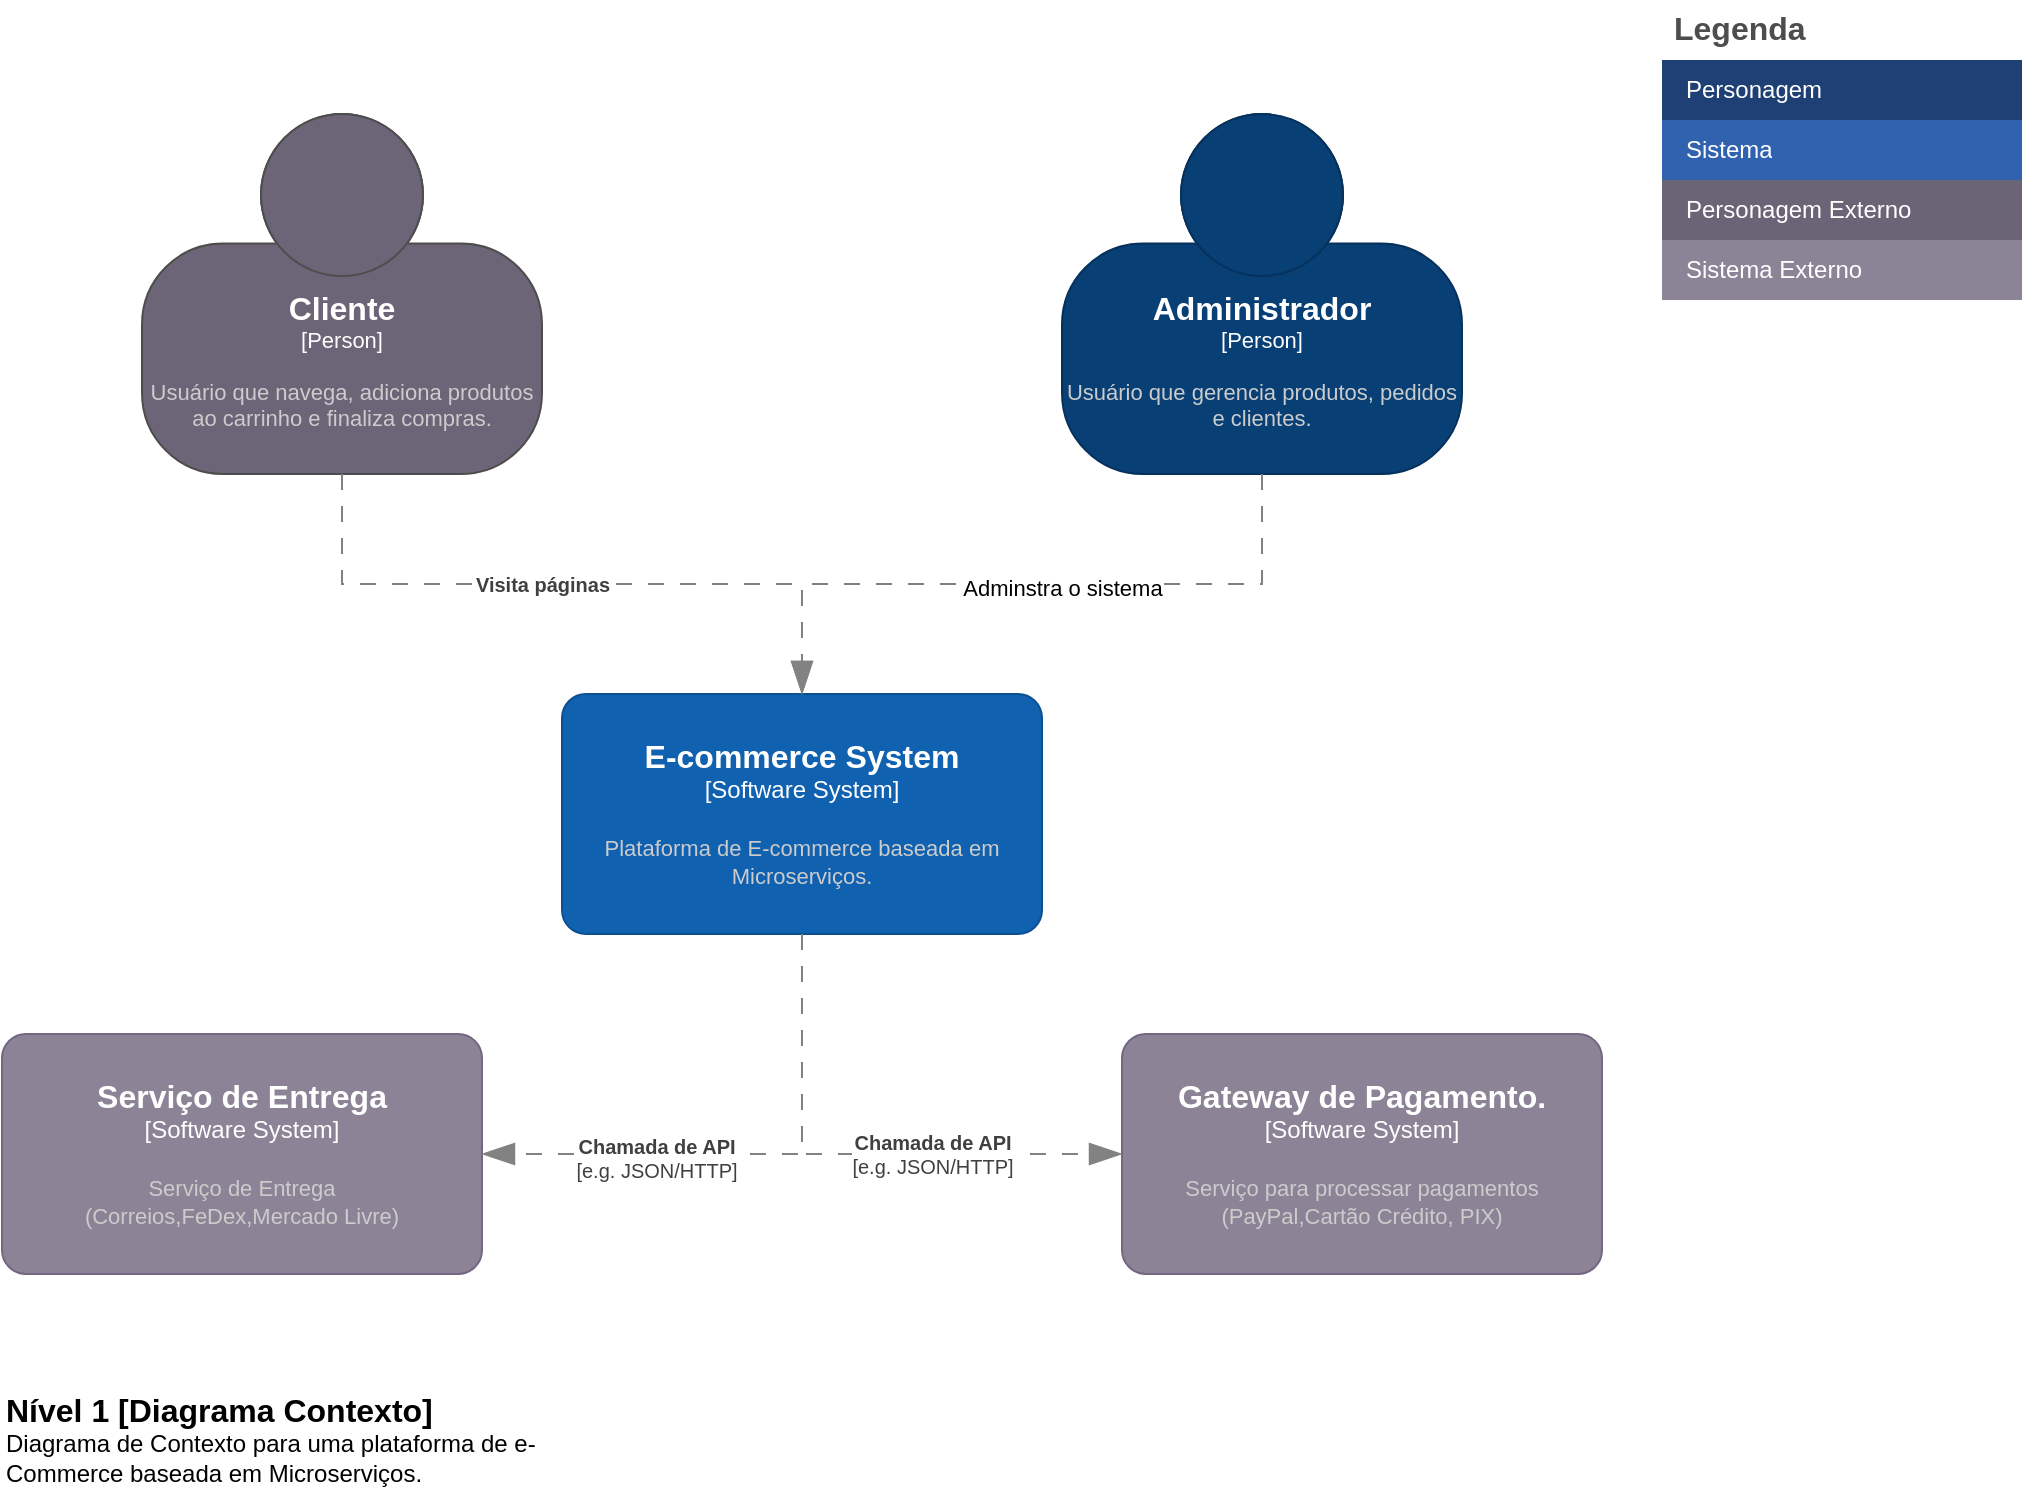 <mxfile version="26.0.15" pages="5">
  <diagram name="Contexto" id="rE_ZmyrLvX1wC0EuzUnT">
    <mxGraphModel dx="2603" dy="836" grid="1" gridSize="10" guides="1" tooltips="1" connect="1" arrows="1" fold="1" page="1" pageScale="1" pageWidth="1169" pageHeight="827" math="0" shadow="0">
      <root>
        <mxCell id="0" />
        <mxCell id="1" parent="0" />
        <object placeholders="1" c4Name="Cliente" c4Type="Person" c4Description="Usuário que navega, adiciona produtos ao carrinho e finaliza compras." label="&lt;font style=&quot;font-size: 16px&quot;&gt;&lt;b&gt;%c4Name%&lt;/b&gt;&lt;/font&gt;&lt;div&gt;[%c4Type%]&lt;/div&gt;&lt;br&gt;&lt;div&gt;&lt;font style=&quot;font-size: 11px&quot;&gt;&lt;font color=&quot;#cccccc&quot;&gt;%c4Description%&lt;/font&gt;&lt;/div&gt;" id="jy213AkqGe8UUyLfZH2U-15">
          <mxCell style="html=1;fontSize=11;dashed=0;whiteSpace=wrap;fillColor=#6C6477;strokeColor=#4D4D4D;fontColor=#ffffff;shape=mxgraph.c4.person2;align=center;metaEdit=1;points=[[0.5,0,0],[1,0.5,0],[1,0.75,0],[0.75,1,0],[0.5,1,0],[0.25,1,0],[0,0.75,0],[0,0.5,0]];resizable=0;verticalAlign=middle;fontFamily=Helvetica;" parent="1" vertex="1">
            <mxGeometry x="-1060" y="77" width="200" height="180" as="geometry" />
          </mxCell>
        </object>
        <object placeholders="1" c4Name="Administrador" c4Type="Person" c4Description="Usuário que gerencia produtos, pedidos e clientes." label="&lt;font style=&quot;font-size: 16px&quot;&gt;&lt;b&gt;%c4Name%&lt;/b&gt;&lt;/font&gt;&lt;div&gt;[%c4Type%]&lt;/div&gt;&lt;br&gt;&lt;div&gt;&lt;font style=&quot;font-size: 11px&quot;&gt;&lt;font color=&quot;#cccccc&quot;&gt;%c4Description%&lt;/font&gt;&lt;/div&gt;" id="jy213AkqGe8UUyLfZH2U-16">
          <mxCell style="html=1;fontSize=11;dashed=0;whiteSpace=wrap;fillColor=#083F75;strokeColor=#06315C;fontColor=#ffffff;shape=mxgraph.c4.person2;align=center;metaEdit=1;points=[[0.5,0,0],[1,0.5,0],[1,0.75,0],[0.75,1,0],[0.5,1,0],[0.25,1,0],[0,0.75,0],[0,0.5,0]];resizable=0;" parent="1" vertex="1">
            <mxGeometry x="-600" y="77" width="200" height="180" as="geometry" />
          </mxCell>
        </object>
        <object placeholders="1" c4Name="E-commerce System" c4Type="Software System" c4Description="Plataforma de E-commerce baseada em Microserviços." label="&lt;font style=&quot;font-size: 16px&quot;&gt;&lt;b&gt;%c4Name%&lt;/b&gt;&lt;/font&gt;&lt;div&gt;[%c4Type%]&lt;/div&gt;&lt;br&gt;&lt;div&gt;&lt;font style=&quot;font-size: 11px&quot;&gt;&lt;font color=&quot;#cccccc&quot;&gt;%c4Description%&lt;/font&gt;&lt;/div&gt;" link="data:page/id,NhFY8Xkae_zFv0b7p6Fo" id="jy213AkqGe8UUyLfZH2U-18">
          <mxCell style="rounded=1;whiteSpace=wrap;html=1;labelBackgroundColor=none;fillColor=#1061B0;fontColor=#ffffff;align=center;arcSize=10;strokeColor=#0D5091;metaEdit=1;resizable=0;points=[[0.25,0,0],[0.5,0,0],[0.75,0,0],[1,0.25,0],[1,0.5,0],[1,0.75,0],[0.75,1,0],[0.5,1,0],[0.25,1,0],[0,0.75,0],[0,0.5,0],[0,0.25,0]];" parent="1" vertex="1">
            <mxGeometry x="-850" y="367" width="240" height="120" as="geometry" />
          </mxCell>
        </object>
        <object placeholders="1" c4Name="Gateway de Pagamento." c4Type="Software System" c4Description="Serviço para processar pagamentos&#xa;(PayPal,Cartão Crédito, PIX)" label="&lt;font style=&quot;font-size: 16px&quot;&gt;&lt;b&gt;%c4Name%&lt;/b&gt;&lt;/font&gt;&lt;div&gt;[%c4Type%]&lt;/div&gt;&lt;br&gt;&lt;div&gt;&lt;font style=&quot;font-size: 11px&quot;&gt;&lt;font color=&quot;#cccccc&quot;&gt;%c4Description%&lt;/font&gt;&lt;/div&gt;" id="jy213AkqGe8UUyLfZH2U-19">
          <mxCell style="rounded=1;whiteSpace=wrap;html=1;labelBackgroundColor=none;fillColor=#8C8496;fontColor=#ffffff;align=center;arcSize=10;strokeColor=#736782;metaEdit=1;resizable=0;points=[[0.25,0,0],[0.5,0,0],[0.75,0,0],[1,0.25,0],[1,0.5,0],[1,0.75,0],[0.75,1,0],[0.5,1,0],[0.25,1,0],[0,0.75,0],[0,0.5,0],[0,0.25,0]];" parent="1" vertex="1">
            <mxGeometry x="-570" y="537" width="240" height="120" as="geometry" />
          </mxCell>
        </object>
        <object placeholders="1" c4Name="Nível 1 [Diagrama Contexto]" c4Type="ContainerScopeBoundary" c4Description="Diagrama de Contexto para uma plataforma de e-Commerce baseada em Microserviços." label="&lt;font style=&quot;font-size: 16px&quot;&gt;&lt;b&gt;&lt;div style=&quot;text-align: left&quot;&gt;%c4Name%&lt;/div&gt;&lt;/b&gt;&lt;/font&gt;&lt;div style=&quot;text-align: left&quot;&gt;%c4Description%&lt;/div&gt;" id="aOjCCVV3pZHzIbnjZ30T-1">
          <mxCell style="text;html=1;strokeColor=none;fillColor=none;align=left;verticalAlign=top;whiteSpace=wrap;rounded=0;metaEdit=1;allowArrows=0;resizable=1;rotatable=0;connectable=0;recursiveResize=0;expand=0;pointerEvents=0;points=[[0.25,0,0],[0.5,0,0],[0.75,0,0],[1,0.25,0],[1,0.5,0],[1,0.75,0],[0.75,1,0],[0.5,1,0],[0.25,1,0],[0,0.75,0],[0,0.5,0],[0,0.25,0]];" parent="1" vertex="1">
            <mxGeometry x="-1130" y="709" width="320" height="60" as="geometry" />
          </mxCell>
        </object>
        <object placeholders="1" c4Type="Relationship" c4Technology="e.g. JSON/HTTP" c4Description="Chamada de API" label="&lt;div style=&quot;text-align: left&quot;&gt;&lt;div style=&quot;text-align: center&quot;&gt;&lt;b&gt;%c4Description%&lt;/b&gt;&lt;/div&gt;&lt;div style=&quot;text-align: center&quot;&gt;[%c4Technology%]&lt;/div&gt;&lt;/div&gt;" id="ZBLLiWBiPUSujTOLeYYA-1">
          <mxCell style="endArrow=blockThin;html=1;fontSize=10;fontColor=#404040;strokeWidth=1;endFill=1;strokeColor=#828282;elbow=vertical;metaEdit=1;endSize=14;startSize=14;jumpStyle=arc;jumpSize=16;rounded=0;edgeStyle=orthogonalEdgeStyle;exitX=0.5;exitY=1;exitDx=0;exitDy=0;exitPerimeter=0;entryX=0;entryY=0.5;entryDx=0;entryDy=0;entryPerimeter=0;dashed=1;dashPattern=8 8;" parent="1" source="jy213AkqGe8UUyLfZH2U-18" target="jy213AkqGe8UUyLfZH2U-19" edge="1">
            <mxGeometry x="0.294" width="240" relative="1" as="geometry">
              <mxPoint x="-850" y="757" as="sourcePoint" />
              <mxPoint x="-610" y="757" as="targetPoint" />
              <mxPoint as="offset" />
            </mxGeometry>
          </mxCell>
        </object>
        <object placeholders="1" c4Type="Relationship" c4Description="Visita páginas" label="&lt;div style=&quot;text-align: left&quot;&gt;&lt;div style=&quot;text-align: center&quot;&gt;&lt;b&gt;%c4Description%&lt;/b&gt;&lt;/div&gt;" id="ZBLLiWBiPUSujTOLeYYA-2">
          <mxCell style="endArrow=blockThin;html=1;fontSize=10;fontColor=#404040;strokeWidth=1;endFill=1;strokeColor=#828282;elbow=vertical;metaEdit=1;endSize=14;startSize=14;jumpStyle=arc;jumpSize=16;rounded=0;edgeStyle=orthogonalEdgeStyle;exitX=0.5;exitY=1;exitDx=0;exitDy=0;exitPerimeter=0;entryX=0.5;entryY=0;entryDx=0;entryDy=0;entryPerimeter=0;dashed=1;dashPattern=8 8;" parent="1" source="jy213AkqGe8UUyLfZH2U-15" target="jy213AkqGe8UUyLfZH2U-18" edge="1">
            <mxGeometry x="-0.088" width="240" relative="1" as="geometry">
              <mxPoint x="-1140" y="387" as="sourcePoint" />
              <mxPoint x="-900" y="387" as="targetPoint" />
              <mxPoint as="offset" />
            </mxGeometry>
          </mxCell>
        </object>
        <object placeholders="1" c4Type="Relationship" id="ZBLLiWBiPUSujTOLeYYA-3">
          <mxCell style="endArrow=blockThin;html=1;fontSize=10;fontColor=#404040;strokeWidth=1;endFill=1;strokeColor=#828282;elbow=vertical;metaEdit=1;endSize=14;startSize=14;jumpStyle=arc;jumpSize=16;rounded=0;edgeStyle=orthogonalEdgeStyle;exitX=0.5;exitY=1;exitDx=0;exitDy=0;exitPerimeter=0;entryX=0.5;entryY=0;entryDx=0;entryDy=0;entryPerimeter=0;dashed=1;dashPattern=8 8;" parent="1" source="jy213AkqGe8UUyLfZH2U-16" target="jy213AkqGe8UUyLfZH2U-18" edge="1">
            <mxGeometry width="240" relative="1" as="geometry">
              <mxPoint x="-320" y="357" as="sourcePoint" />
              <mxPoint x="-80" y="357" as="targetPoint" />
            </mxGeometry>
          </mxCell>
        </object>
        <mxCell id="6cJBomZRSUzpuiuAShdM-3" value="Adminstra o sistema" style="edgeLabel;html=1;align=center;verticalAlign=middle;resizable=0;points=[];" parent="ZBLLiWBiPUSujTOLeYYA-3" vertex="1" connectable="0">
          <mxGeometry x="-0.118" y="2" relative="1" as="geometry">
            <mxPoint x="-5" as="offset" />
          </mxGeometry>
        </mxCell>
        <mxCell id="hExgbzRytYaj1vWmc7L6-1" value="Legenda" style="shape=table;startSize=30;container=1;collapsible=0;childLayout=tableLayout;fontSize=16;align=left;verticalAlign=top;fillColor=none;strokeColor=none;fontColor=#4D4D4D;fontStyle=1;spacingLeft=6;spacing=0;resizable=0;" parent="1" vertex="1">
          <mxGeometry x="-300" y="20" width="180" height="150" as="geometry" />
        </mxCell>
        <mxCell id="hExgbzRytYaj1vWmc7L6-2" value="" style="shape=tableRow;horizontal=0;startSize=0;swimlaneHead=0;swimlaneBody=0;strokeColor=inherit;top=0;left=0;bottom=0;right=0;collapsible=0;dropTarget=0;fillColor=none;points=[[0,0.5],[1,0.5]];portConstraint=eastwest;fontSize=12;" parent="hExgbzRytYaj1vWmc7L6-1" vertex="1">
          <mxGeometry y="30" width="180" height="30" as="geometry" />
        </mxCell>
        <mxCell id="hExgbzRytYaj1vWmc7L6-3" value="Personagem" style="shape=partialRectangle;html=1;whiteSpace=wrap;connectable=0;strokeColor=inherit;overflow=hidden;fillColor=#1E4074;top=0;left=0;bottom=0;right=0;pointerEvents=1;fontSize=12;align=left;fontColor=#FFFFFF;gradientColor=none;spacingLeft=10;spacingRight=4;" parent="hExgbzRytYaj1vWmc7L6-2" vertex="1">
          <mxGeometry width="180" height="30" as="geometry">
            <mxRectangle width="180" height="30" as="alternateBounds" />
          </mxGeometry>
        </mxCell>
        <mxCell id="hExgbzRytYaj1vWmc7L6-4" value="" style="shape=tableRow;horizontal=0;startSize=0;swimlaneHead=0;swimlaneBody=0;strokeColor=inherit;top=0;left=0;bottom=0;right=0;collapsible=0;dropTarget=0;fillColor=none;points=[[0,0.5],[1,0.5]];portConstraint=eastwest;fontSize=12;" parent="hExgbzRytYaj1vWmc7L6-1" vertex="1">
          <mxGeometry y="60" width="180" height="30" as="geometry" />
        </mxCell>
        <mxCell id="hExgbzRytYaj1vWmc7L6-5" value="Sistema" style="shape=partialRectangle;html=1;whiteSpace=wrap;connectable=0;strokeColor=inherit;overflow=hidden;fillColor=#3162AF;top=0;left=0;bottom=0;right=0;pointerEvents=1;fontSize=12;align=left;fontColor=#FFFFFF;gradientColor=none;spacingLeft=10;spacingRight=4;" parent="hExgbzRytYaj1vWmc7L6-4" vertex="1">
          <mxGeometry width="180" height="30" as="geometry">
            <mxRectangle width="180" height="30" as="alternateBounds" />
          </mxGeometry>
        </mxCell>
        <mxCell id="hExgbzRytYaj1vWmc7L6-10" value="" style="shape=tableRow;horizontal=0;startSize=0;swimlaneHead=0;swimlaneBody=0;strokeColor=inherit;top=0;left=0;bottom=0;right=0;collapsible=0;dropTarget=0;fillColor=none;points=[[0,0.5],[1,0.5]];portConstraint=eastwest;fontSize=12;" parent="hExgbzRytYaj1vWmc7L6-1" vertex="1">
          <mxGeometry y="90" width="180" height="30" as="geometry" />
        </mxCell>
        <mxCell id="hExgbzRytYaj1vWmc7L6-11" value="Personagem Externo" style="shape=partialRectangle;html=1;whiteSpace=wrap;connectable=0;strokeColor=inherit;overflow=hidden;fillColor=#6b6477;top=0;left=0;bottom=0;right=0;pointerEvents=1;fontSize=12;align=left;fontColor=#FFFFFF;gradientColor=none;spacingLeft=10;spacingRight=4;" parent="hExgbzRytYaj1vWmc7L6-10" vertex="1">
          <mxGeometry width="180" height="30" as="geometry">
            <mxRectangle width="180" height="30" as="alternateBounds" />
          </mxGeometry>
        </mxCell>
        <mxCell id="hExgbzRytYaj1vWmc7L6-12" value="" style="shape=tableRow;horizontal=0;startSize=0;swimlaneHead=0;swimlaneBody=0;strokeColor=inherit;top=0;left=0;bottom=0;right=0;collapsible=0;dropTarget=0;fillColor=none;points=[[0,0.5],[1,0.5]];portConstraint=eastwest;fontSize=12;" parent="hExgbzRytYaj1vWmc7L6-1" vertex="1">
          <mxGeometry y="120" width="180" height="30" as="geometry" />
        </mxCell>
        <mxCell id="hExgbzRytYaj1vWmc7L6-13" value="Sistema Externo" style="shape=partialRectangle;html=1;whiteSpace=wrap;connectable=0;strokeColor=inherit;overflow=hidden;fillColor=#8b8496;top=0;left=0;bottom=0;right=0;pointerEvents=1;fontSize=12;align=left;fontColor=#FFFFFF;gradientColor=none;spacingLeft=10;spacingRight=4;" parent="hExgbzRytYaj1vWmc7L6-12" vertex="1">
          <mxGeometry width="180" height="30" as="geometry">
            <mxRectangle width="180" height="30" as="alternateBounds" />
          </mxGeometry>
        </mxCell>
        <object placeholders="1" c4Name="Serviço de Entrega" c4Type="Software System" c4Description="Serviço de Entrega &#xa;(Correios,FeDex,Mercado Livre)" label="&lt;font style=&quot;font-size: 16px&quot;&gt;&lt;b&gt;%c4Name%&lt;/b&gt;&lt;/font&gt;&lt;div&gt;[%c4Type%]&lt;/div&gt;&lt;br&gt;&lt;div&gt;&lt;font style=&quot;font-size: 11px&quot;&gt;&lt;font color=&quot;#cccccc&quot;&gt;%c4Description%&lt;/font&gt;&lt;/div&gt;" id="gyPYM5C3ZuSBGAP5BAM6-1">
          <mxCell style="rounded=1;whiteSpace=wrap;html=1;labelBackgroundColor=none;fillColor=#8C8496;fontColor=#ffffff;align=center;arcSize=10;strokeColor=#736782;metaEdit=1;resizable=0;points=[[0.25,0,0],[0.5,0,0],[0.75,0,0],[1,0.25,0],[1,0.5,0],[1,0.75,0],[0.75,1,0],[0.5,1,0],[0.25,1,0],[0,0.75,0],[0,0.5,0],[0,0.25,0]];" parent="1" vertex="1">
            <mxGeometry x="-1130" y="537" width="240" height="120" as="geometry" />
          </mxCell>
        </object>
        <object placeholders="1" c4Type="Relationship" c4Technology="e.g. JSON/HTTP" c4Description="Chamada de API" label="&lt;div style=&quot;text-align: left&quot;&gt;&lt;div style=&quot;text-align: center&quot;&gt;&lt;b&gt;%c4Description%&lt;/b&gt;&lt;/div&gt;&lt;div style=&quot;text-align: center&quot;&gt;[%c4Technology%]&lt;/div&gt;&lt;/div&gt;" id="gQVGpnqqRKLzNHQ3TJFz-1">
          <mxCell style="endArrow=blockThin;html=1;fontSize=10;fontColor=#404040;strokeWidth=1;endFill=1;strokeColor=#828282;elbow=vertical;metaEdit=1;endSize=14;startSize=14;jumpStyle=arc;jumpSize=16;rounded=0;edgeStyle=orthogonalEdgeStyle;exitX=0.5;exitY=1;exitDx=0;exitDy=0;exitPerimeter=0;entryX=1;entryY=0.5;entryDx=0;entryDy=0;entryPerimeter=0;dashed=1;dashPattern=8 8;" parent="1" source="jy213AkqGe8UUyLfZH2U-18" target="gyPYM5C3ZuSBGAP5BAM6-1" edge="1">
            <mxGeometry x="0.357" y="2" width="240" relative="1" as="geometry">
              <mxPoint x="-770" y="689" as="sourcePoint" />
              <mxPoint x="-530" y="689" as="targetPoint" />
              <Array as="points">
                <mxPoint x="-730" y="597" />
              </Array>
              <mxPoint as="offset" />
            </mxGeometry>
          </mxCell>
        </object>
      </root>
    </mxGraphModel>
  </diagram>
  <diagram id="NhFY8Xkae_zFv0b7p6Fo" name="Conteiner">
    <mxGraphModel dx="11085" dy="2090" grid="1" gridSize="10" guides="1" tooltips="1" connect="1" arrows="1" fold="1" page="1" pageScale="1" pageWidth="2500" pageHeight="1811" math="0" shadow="0">
      <root>
        <mxCell id="0" />
        <mxCell id="1" parent="0" />
        <object placeholders="1" c4Name="" c4Type="ContainerScopeBoundary" c4Application="Serviço de Pagamento" label="&lt;font style=&quot;font-size: 16px&quot;&gt;&lt;b&gt;&lt;div style=&quot;text-align: left&quot;&gt;%c4Name%&lt;/div&gt;&lt;/b&gt;&lt;/font&gt;&lt;div style=&quot;text-align: left&quot;&gt;[%c4Application%]&lt;/div&gt;" id="HXdzrMgc1Pgs4XxUNcSu-2">
          <mxCell style="rounded=1;fontSize=11;whiteSpace=wrap;html=1;dashed=1;arcSize=20;fillColor=none;strokeColor=#666666;fontColor=#333333;labelBackgroundColor=none;align=left;verticalAlign=bottom;labelBorderColor=none;spacingTop=0;spacing=10;dashPattern=8 4;metaEdit=1;rotatable=0;perimeter=rectanglePerimeter;noLabel=0;labelPadding=0;allowArrows=0;connectable=0;expand=0;recursiveResize=0;editable=1;pointerEvents=0;absoluteArcSize=1;points=[[0.25,0,0],[0.5,0,0],[0.75,0,0],[1,0.25,0],[1,0.5,0],[1,0.75,0],[0.75,1,0],[0.5,1,0],[0.25,1,0],[0,0.75,0],[0,0.5,0],[0,0.25,0]];" parent="1" vertex="1">
            <mxGeometry x="-7360" y="940" width="610" height="230" as="geometry" />
          </mxCell>
        </object>
        <object placeholders="1" c4Name="Nível 2 [Diagrama de Conteiners]" c4Type="ContainerDiagramTitle" c4Description="Diagram de conteinêr para e-commerce" label="&lt;font style=&quot;font-size: 16px&quot;&gt;&lt;b&gt;&lt;div style=&quot;text-align: left&quot;&gt;%c4Name%&lt;/div&gt;&lt;/b&gt;&lt;/font&gt;&lt;div style=&quot;text-align: left&quot;&gt;%c4Description%&lt;/div&gt;" id="2dNFlaMMEUhHgYujeQga-1">
          <mxCell style="text;html=1;strokeColor=none;fillColor=none;align=left;verticalAlign=top;whiteSpace=wrap;rounded=0;metaEdit=1;allowArrows=0;resizable=1;rotatable=0;connectable=0;recursiveResize=0;expand=0;pointerEvents=0;points=[[0.25,0,0],[0.5,0,0],[0.75,0,0],[1,0.25,0],[1,0.5,0],[1,0.75,0],[0.75,1,0],[0.5,1,0],[0.25,1,0],[0,0.75,0],[0,0.5,0],[0,0.25,0]];" parent="1" vertex="1">
            <mxGeometry x="-7440" y="1730" width="320" height="40" as="geometry" />
          </mxCell>
        </object>
        <mxCell id="S7tw2-EE37tXevp6eMb0-14" style="edgeStyle=orthogonalEdgeStyle;rounded=0;orthogonalLoop=1;jettySize=auto;html=1;" parent="1" source="OR9DsDipej5HJdMLr7qq-1" target="OR9DsDipej5HJdMLr7qq-2" edge="1">
          <mxGeometry relative="1" as="geometry" />
        </mxCell>
        <object placeholders="1" c4Name="User Service" c4Type="Container" c4Technology="React ou Next.js" c4Description="Serviço responsável pelo gerenciamento de Usuários &#xa;e Perfis" label="&lt;font style=&quot;font-size: 16px&quot;&gt;&lt;b&gt;%c4Name%&lt;/b&gt;&lt;/font&gt;&lt;div&gt;[%c4Type%:&amp;nbsp;%c4Technology%]&lt;/div&gt;&lt;br&gt;&lt;div&gt;&lt;font style=&quot;font-size: 11px&quot;&gt;&lt;font color=&quot;#E6E6E6&quot;&gt;%c4Description%&lt;/font&gt;&lt;/div&gt;" id="OR9DsDipej5HJdMLr7qq-1">
          <mxCell style="shape=hexagon;size=50;perimeter=hexagonPerimeter2;whiteSpace=wrap;html=1;fixedSize=1;rounded=1;labelBackgroundColor=none;fillColor=#23A2D9;fontSize=12;fontColor=#ffffff;align=center;strokeColor=#0E7DAD;metaEdit=1;points=[[0.5,0,0],[1,0.25,0],[1,0.5,0],[1,0.75,0],[0.5,1,0],[0,0.75,0],[0,0.5,0],[0,0.25,0]];resizable=0;" parent="1" vertex="1">
            <mxGeometry x="-5780" y="1485" width="200" height="170" as="geometry" />
          </mxCell>
        </object>
        <object placeholders="1" c4Name="Banco de Dados" c4Type="Container" c4Technology="PostgreSQL" c4Description="Armazena dados dos clientes." label="&lt;font style=&quot;font-size: 16px&quot;&gt;&lt;b&gt;%c4Name%&lt;/b&gt;&lt;/font&gt;&lt;div&gt;[%c4Type%:&amp;nbsp;%c4Technology%]&lt;/div&gt;&lt;br&gt;&lt;div&gt;&lt;font style=&quot;font-size: 11px&quot;&gt;&lt;font color=&quot;#E6E6E6&quot;&gt;%c4Description%&lt;/font&gt;&lt;/div&gt;" id="OR9DsDipej5HJdMLr7qq-2">
          <mxCell style="shape=cylinder3;size=15;whiteSpace=wrap;html=1;boundedLbl=1;rounded=0;labelBackgroundColor=none;fillColor=#23A2D9;fontSize=12;fontColor=#ffffff;align=center;strokeColor=#0E7DAD;metaEdit=1;points=[[0.5,0,0],[1,0.25,0],[1,0.5,0],[1,0.75,0],[0.5,1,0],[0,0.75,0],[0,0.5,0],[0,0.25,0]];resizable=0;" parent="1" vertex="1">
            <mxGeometry x="-5460" y="1510" width="240" height="120" as="geometry" />
          </mxCell>
        </object>
        <object placeholders="1" c4Name="Cliente" c4Type="Person" c4Description="Usuário que navega, adiciona produtos ao carrinho e finaliza compras." label="&lt;font style=&quot;font-size: 16px&quot;&gt;&lt;b&gt;%c4Name%&lt;/b&gt;&lt;/font&gt;&lt;div&gt;[%c4Type%]&lt;/div&gt;&lt;br&gt;&lt;div&gt;&lt;font style=&quot;font-size: 11px&quot;&gt;&lt;font color=&quot;#cccccc&quot;&gt;%c4Description%&lt;/font&gt;&lt;/div&gt;" id="9mmnvh2zpfMzEm8MCKqt-1">
          <mxCell style="html=1;fontSize=11;dashed=0;whiteSpace=wrap;fillColor=#6C6477;strokeColor=#4D4D4D;fontColor=#ffffff;shape=mxgraph.c4.person2;align=center;metaEdit=1;points=[[0.5,0,0],[1,0.5,0],[1,0.75,0],[0.75,1,0],[0.5,1,0],[0.25,1,0],[0,0.75,0],[0,0.5,0]];resizable=0;" parent="1" vertex="1">
            <mxGeometry x="-6360" y="60" width="200" height="180" as="geometry" />
          </mxCell>
        </object>
        <object placeholders="1" c4Name="Payment Service" c4Type="Container" c4Technology="Node + Stripe SDK" c4Description="Interage com o &#xa;Gateway de Pagamento&#xa;para processar transações." label="&lt;font style=&quot;font-size: 16px&quot;&gt;&lt;b&gt;%c4Name%&lt;/b&gt;&lt;/font&gt;&lt;div&gt;[%c4Type%:&amp;nbsp;%c4Technology%]&lt;/div&gt;&lt;br&gt;&lt;div&gt;&lt;font style=&quot;font-size: 11px&quot;&gt;&lt;font color=&quot;#E6E6E6&quot;&gt;%c4Description%&lt;/font&gt;&lt;/div&gt;" id="9mmnvh2zpfMzEm8MCKqt-2">
          <mxCell style="shape=hexagon;size=50;perimeter=hexagonPerimeter2;whiteSpace=wrap;html=1;fixedSize=1;rounded=1;labelBackgroundColor=none;fillColor=#e3c800;fontSize=12;fontColor=#000000;align=center;strokeColor=#B09500;metaEdit=1;points=[[0.5,0,0],[1,0.25,0],[1,0.5,0],[1,0.75,0],[0.5,1,0],[0,0.75,0],[0,0.5,0],[0,0.25,0]];resizable=0;" parent="1" vertex="1">
            <mxGeometry x="-7340" y="970" width="200" height="170" as="geometry" />
          </mxCell>
        </object>
        <object placeholders="1" c4Name="Auth Service" c4Type="Container" c4Technology="Node.js + JWT" c4Description="Gerencia &#xa;autenticação e autorização &#xa;de usuários" label="&lt;font style=&quot;font-size: 16px&quot;&gt;&lt;b&gt;%c4Name%&lt;/b&gt;&lt;/font&gt;&lt;div&gt;[%c4Type%:&amp;nbsp;%c4Technology%]&lt;/div&gt;&lt;br&gt;&lt;div&gt;&lt;font style=&quot;font-size: 11px&quot;&gt;&lt;font color=&quot;#E6E6E6&quot;&gt;%c4Description%&lt;/font&gt;&lt;/div&gt;" id="9mmnvh2zpfMzEm8MCKqt-3">
          <mxCell style="shape=hexagon;size=50;perimeter=hexagonPerimeter2;whiteSpace=wrap;html=1;fixedSize=1;rounded=1;labelBackgroundColor=none;fillColor=#fa6800;fontSize=12;fontColor=#000000;align=center;strokeColor=#C73500;metaEdit=1;points=[[0.5,0,0],[1,0.25,0],[1,0.5,0],[1,0.75,0],[0.5,1,0],[0,0.75,0],[0,0.5,0],[0,0.25,0]];resizable=0;" parent="1" vertex="1">
            <mxGeometry x="-6540" y="1485" width="200" height="170" as="geometry" />
          </mxCell>
        </object>
        <mxCell id="S7tw2-EE37tXevp6eMb0-15" style="edgeStyle=orthogonalEdgeStyle;rounded=0;orthogonalLoop=1;jettySize=auto;html=1;" parent="1" source="9mmnvh2zpfMzEm8MCKqt-4" target="L4XAuvHrURH9IrOTvaqp-5" edge="1">
          <mxGeometry relative="1" as="geometry" />
        </mxCell>
        <object placeholders="1" c4Name="Inventory Service" c4Type="Container" c4Technology="e.g. Micronaut, etc." c4Description="Gerencia Estoque" label="&lt;font style=&quot;font-size: 16px&quot;&gt;&lt;b&gt;%c4Name%&lt;/b&gt;&lt;/font&gt;&lt;div&gt;[%c4Type%:&amp;nbsp;%c4Technology%]&lt;/div&gt;&lt;br&gt;&lt;div&gt;&lt;font style=&quot;font-size: 11px&quot;&gt;&lt;font color=&quot;#E6E6E6&quot;&gt;%c4Description%&lt;/font&gt;&lt;/div&gt;" id="9mmnvh2zpfMzEm8MCKqt-4">
          <mxCell style="shape=hexagon;size=50;perimeter=hexagonPerimeter2;whiteSpace=wrap;html=1;fixedSize=1;rounded=1;labelBackgroundColor=none;fillColor=#0050ef;fontSize=12;align=center;strokeColor=#001DBC;metaEdit=1;points=[[0.5,0,0],[1,0.25,0],[1,0.5,0],[1,0.75,0],[0.5,1,0],[0,0.75,0],[0,0.5,0],[0,0.25,0]];resizable=0;fontColor=#ffffff;" parent="1" vertex="1">
            <mxGeometry x="-7350" y="1230" width="200" height="170" as="geometry" />
          </mxCell>
        </object>
        <mxCell id="S7tw2-EE37tXevp6eMb0-16" style="edgeStyle=orthogonalEdgeStyle;rounded=0;orthogonalLoop=1;jettySize=auto;html=1;" parent="1" source="9mmnvh2zpfMzEm8MCKqt-5" target="L4XAuvHrURH9IrOTvaqp-6" edge="1">
          <mxGeometry relative="1" as="geometry" />
        </mxCell>
        <object placeholders="1" c4Name="Product Service" c4Type="Container" c4Technology="Node.js" c4Description="Gerencia Listagem e detalhes dos Produtos" label="&lt;font style=&quot;font-size: 16px&quot;&gt;&lt;b&gt;%c4Name%&lt;/b&gt;&lt;/font&gt;&lt;div&gt;[%c4Type%:&amp;nbsp;%c4Technology%]&lt;/div&gt;&lt;br&gt;&lt;div&gt;&lt;font style=&quot;font-size: 11px&quot;&gt;&lt;font color=&quot;#E6E6E6&quot;&gt;%c4Description%&lt;/font&gt;&lt;/div&gt;" id="9mmnvh2zpfMzEm8MCKqt-5">
          <mxCell style="shape=hexagon;size=50;perimeter=hexagonPerimeter2;whiteSpace=wrap;html=1;fixedSize=1;rounded=1;labelBackgroundColor=none;fillColor=#60a917;fontSize=12;fontColor=#ffffff;align=center;strokeColor=#2D7600;metaEdit=1;points=[[0.5,0,0],[1,0.25,0],[1,0.5,0],[1,0.75,0],[0.5,1,0],[0,0.75,0],[0,0.5,0],[0,0.25,0]];resizable=0;" parent="1" vertex="1">
            <mxGeometry x="-5780" y="1230" width="200" height="170" as="geometry" />
          </mxCell>
        </object>
        <object placeholders="1" c4Name="Web App" c4Type="Container" c4Technology="JavaScript, Angular ou React." c4Description="Interface usuário para Clientes e Administradores" label="&lt;font style=&quot;font-size: 16px&quot;&gt;&lt;b&gt;%c4Name%&lt;/b&gt;&lt;/font&gt;&lt;div&gt;[%c4Type%:&amp;nbsp;%c4Technology%]&lt;/div&gt;&lt;br&gt;&lt;div&gt;&lt;font style=&quot;font-size: 11px&quot;&gt;&lt;font color=&quot;#E6E6E6&quot;&gt;%c4Description%&lt;/font&gt;&lt;/div&gt;" id="9mmnvh2zpfMzEm8MCKqt-8">
          <mxCell style="shape=mxgraph.c4.webBrowserContainer2;whiteSpace=wrap;html=1;boundedLbl=1;rounded=0;labelBackgroundColor=none;strokeColor=#118ACD;fillColor=#23A2D9;strokeColor=#118ACD;strokeColor2=#0E7DAD;fontSize=12;fontColor=#ffffff;align=center;metaEdit=1;points=[[0.5,0,0],[1,0.25,0],[1,0.5,0],[1,0.75,0],[0.5,1,0],[0,0.75,0],[0,0.5,0],[0,0.25,0]];resizable=0;" parent="1" vertex="1">
            <mxGeometry x="-6690" y="370" width="240" height="160" as="geometry" />
          </mxCell>
        </object>
        <object placeholders="1" c4Name="Order Service" c4Type="Container" c4Technology="Node.js" c4Description="Gerencia pedidos e processos de checkout." label="&lt;font style=&quot;font-size: 16px&quot;&gt;&lt;b&gt;%c4Name%&lt;/b&gt;&lt;/font&gt;&lt;div&gt;[%c4Type%:&amp;nbsp;%c4Technology%]&lt;/div&gt;&lt;br&gt;&lt;div&gt;&lt;font style=&quot;font-size: 11px&quot;&gt;&lt;font color=&quot;#E6E6E6&quot;&gt;%c4Description%&lt;/font&gt;&lt;/div&gt;" id="L4XAuvHrURH9IrOTvaqp-2">
          <mxCell style="shape=hexagon;size=50;perimeter=hexagonPerimeter2;whiteSpace=wrap;html=1;fixedSize=1;rounded=1;labelBackgroundColor=none;fillColor=#d80073;fontSize=12;fontColor=#ffffff;align=center;strokeColor=#A50040;metaEdit=1;points=[[0.5,0,0],[1,0.25,0],[1,0.5,0],[1,0.75,0],[0.5,1,0],[0,0.75,0],[0,0.5,0],[0,0.25,0]];resizable=0;" parent="1" vertex="1">
            <mxGeometry x="-7330" y="1485" width="200" height="170" as="geometry" />
          </mxCell>
        </object>
        <object placeholders="1" c4Name="Cart Service" c4Type="Container" c4Technology="Redis" c4Description="Gerencia o carrinho de compras de forma rápida e eficiente." label="&lt;font style=&quot;font-size: 16px&quot;&gt;&lt;b&gt;%c4Name%&lt;/b&gt;&lt;/font&gt;&lt;div&gt;[%c4Type%:&amp;nbsp;%c4Technology%]&lt;/div&gt;&lt;br&gt;&lt;div&gt;&lt;font style=&quot;font-size: 11px&quot;&gt;&lt;font color=&quot;#E6E6E6&quot;&gt;%c4Description%&lt;/font&gt;&lt;/div&gt;" id="L4XAuvHrURH9IrOTvaqp-3">
          <mxCell style="shape=hexagon;size=50;perimeter=hexagonPerimeter2;whiteSpace=wrap;html=1;fixedSize=1;rounded=1;labelBackgroundColor=none;fillColor=#6d8764;fontSize=12;fontColor=#ffffff;align=center;strokeColor=#3A5431;metaEdit=1;points=[[0.5,0,0],[1,0.25,0],[1,0.5,0],[1,0.75,0],[0.5,1,0],[0,0.75,0],[0,0.5,0],[0,0.25,0]];resizable=0;" parent="1" vertex="1">
            <mxGeometry x="-6540" y="1230" width="200" height="170" as="geometry" />
          </mxCell>
        </object>
        <object placeholders="1" c4Name="Notification Service" c4Type="Container" c4Technology="Redis" c4Description="Envia emails e notificações &#xa;push para os clientes." label="&lt;font style=&quot;font-size: 16px&quot;&gt;&lt;b&gt;%c4Name%&lt;/b&gt;&lt;/font&gt;&lt;div&gt;[%c4Type%:&amp;nbsp;%c4Technology%]&lt;/div&gt;&lt;br&gt;&lt;div&gt;&lt;font style=&quot;font-size: 11px&quot;&gt;&lt;font color=&quot;#E6E6E6&quot;&gt;%c4Description%&lt;/font&gt;&lt;/div&gt;" id="L4XAuvHrURH9IrOTvaqp-4">
          <mxCell style="shape=hexagon;size=50;perimeter=hexagonPerimeter2;whiteSpace=wrap;html=1;fixedSize=1;rounded=1;labelBackgroundColor=none;fillColor=#f0a30a;fontSize=12;fontColor=#000000;align=center;strokeColor=#BD7000;metaEdit=1;points=[[0.5,0,0],[1,0.25,0],[1,0.5,0],[1,0.75,0],[0.5,1,0],[0,0.75,0],[0,0.5,0],[0,0.25,0]];resizable=0;" parent="1" vertex="1">
            <mxGeometry x="-6540" y="970" width="200" height="170" as="geometry" />
          </mxCell>
        </object>
        <object placeholders="1" c4Name="Banco de Dados" c4Type="Container" c4Technology="PostgreSQL" c4Description="Armazena dados dos produtos." label="&lt;font style=&quot;font-size: 16px&quot;&gt;&lt;b&gt;%c4Name%&lt;/b&gt;&lt;/font&gt;&lt;div&gt;[%c4Type%:&amp;nbsp;%c4Technology%]&lt;/div&gt;&lt;br&gt;&lt;div&gt;&lt;font style=&quot;font-size: 11px&quot;&gt;&lt;font color=&quot;#E6E6E6&quot;&gt;%c4Description%&lt;/font&gt;&lt;/div&gt;" id="L4XAuvHrURH9IrOTvaqp-5">
          <mxCell style="shape=cylinder3;size=15;whiteSpace=wrap;html=1;boundedLbl=1;rounded=0;labelBackgroundColor=none;fillColor=#0050ef;fontSize=12;align=center;strokeColor=#001DBC;metaEdit=1;points=[[0.5,0,0],[1,0.25,0],[1,0.5,0],[1,0.75,0],[0.5,1,0],[0,0.75,0],[0,0.5,0],[0,0.25,0]];resizable=0;fontColor=#ffffff;" parent="1" vertex="1">
            <mxGeometry x="-7030" y="1255" width="240" height="120" as="geometry" />
          </mxCell>
        </object>
        <object placeholders="1" c4Name="Banco de Dados" c4Type="Container" c4Technology="PostgreSQL" c4Description="Armazena dados dos produtos" label="&lt;font style=&quot;font-size: 16px&quot;&gt;&lt;b&gt;%c4Name%&lt;/b&gt;&lt;/font&gt;&lt;div&gt;[%c4Type%:&amp;nbsp;%c4Technology%]&lt;/div&gt;&lt;br&gt;&lt;div&gt;&lt;font style=&quot;font-size: 11px&quot;&gt;&lt;font color=&quot;#E6E6E6&quot;&gt;%c4Description%&lt;/font&gt;&lt;/div&gt;" id="L4XAuvHrURH9IrOTvaqp-6">
          <mxCell style="shape=cylinder3;size=15;whiteSpace=wrap;html=1;boundedLbl=1;rounded=0;labelBackgroundColor=none;fillColor=#60a917;fontSize=12;fontColor=#ffffff;align=center;strokeColor=#2D7600;metaEdit=1;points=[[0.5,0,0],[1,0.25,0],[1,0.5,0],[1,0.75,0],[0.5,1,0],[0,0.75,0],[0,0.5,0],[0,0.25,0]];resizable=0;" parent="1" vertex="1">
            <mxGeometry x="-5460" y="1255" width="240" height="120" as="geometry" />
          </mxCell>
        </object>
        <object placeholders="1" c4Name="Serviço de pagamento" c4Type="Software System" c4Description="Stripe/PayPal para pagamentos" label="&lt;font style=&quot;font-size: 16px&quot;&gt;&lt;b&gt;%c4Name%&lt;/b&gt;&lt;/font&gt;&lt;div&gt;[%c4Type%]&lt;/div&gt;&lt;br&gt;&lt;div&gt;&lt;font style=&quot;font-size: 11px&quot;&gt;&lt;font color=&quot;#cccccc&quot;&gt;%c4Description%&lt;/font&gt;&lt;/div&gt;" id="L4XAuvHrURH9IrOTvaqp-9">
          <mxCell style="rounded=1;whiteSpace=wrap;html=1;labelBackgroundColor=none;fillColor=#8C8496;fontColor=#ffffff;align=center;arcSize=10;strokeColor=#736782;metaEdit=1;resizable=0;points=[[0.25,0,0],[0.5,0,0],[0.75,0,0],[1,0.25,0],[1,0.5,0],[1,0.75,0],[0.75,1,0],[0.5,1,0],[0.25,1,0],[0,0.75,0],[0,0.5,0],[0,0.25,0]];" parent="1" vertex="1">
            <mxGeometry x="-7020" y="995" width="240" height="120" as="geometry" />
          </mxCell>
        </object>
        <object placeholders="1" c4Name="Shipping Service" c4Type="Container" c4Technology="Node + Api" c4Description="Cuida da logística de entrega." label="&lt;font style=&quot;font-size: 16px&quot;&gt;&lt;b&gt;%c4Name%&lt;/b&gt;&lt;/font&gt;&lt;div&gt;[%c4Type%:&amp;nbsp;%c4Technology%]&lt;/div&gt;&lt;br&gt;&lt;div&gt;&lt;font style=&quot;font-size: 11px&quot;&gt;&lt;font color=&quot;#E6E6E6&quot;&gt;%c4Description%&lt;/font&gt;&lt;/div&gt;" id="L4XAuvHrURH9IrOTvaqp-10">
          <mxCell style="shape=hexagon;size=50;perimeter=hexagonPerimeter2;whiteSpace=wrap;html=1;fixedSize=1;rounded=1;labelBackgroundColor=none;fillColor=#e51400;fontSize=12;align=center;strokeColor=#B20000;metaEdit=1;points=[[0.5,0,0],[1,0.25,0],[1,0.5,0],[1,0.75,0],[0.5,1,0],[0,0.75,0],[0,0.5,0],[0,0.25,0]];resizable=0;fontColor=#ffffff;" parent="1" vertex="1">
            <mxGeometry x="-5770" y="970" width="200" height="170" as="geometry" />
          </mxCell>
        </object>
        <object placeholders="1" c4Name="Servico de entrega." c4Type="Software System" c4Description="API de logística" label="&lt;font style=&quot;font-size: 16px&quot;&gt;&lt;b&gt;%c4Name%&lt;/b&gt;&lt;/font&gt;&lt;div&gt;[%c4Type%]&lt;/div&gt;&lt;br&gt;&lt;div&gt;&lt;font style=&quot;font-size: 11px&quot;&gt;&lt;font color=&quot;#cccccc&quot;&gt;%c4Description%&lt;/font&gt;&lt;/div&gt;" id="L4XAuvHrURH9IrOTvaqp-11">
          <mxCell style="rounded=1;whiteSpace=wrap;html=1;labelBackgroundColor=none;fillColor=#8C8496;fontColor=#ffffff;align=center;arcSize=10;strokeColor=#736782;metaEdit=1;resizable=0;points=[[0.25,0,0],[0.5,0,0],[0.75,0,0],[1,0.25,0],[1,0.5,0],[1,0.75,0],[0.75,1,0],[0.5,1,0],[0.25,1,0],[0,0.75,0],[0,0.5,0],[0,0.25,0]];" parent="1" vertex="1">
            <mxGeometry x="-5450" y="995" width="240" height="120" as="geometry" />
          </mxCell>
        </object>
        <object placeholders="1" c4Name="API Gateway" c4Type="NGINX" c4Description="Orquestra chamadas para os microserviços." label="&lt;font style=&quot;font-size: 16px&quot;&gt;&lt;b&gt;%c4Name%&lt;/b&gt;&lt;/font&gt;&lt;div&gt;[%c4Type%]&lt;/div&gt;&lt;br&gt;&lt;div&gt;&lt;font style=&quot;font-size: 11px&quot;&gt;&lt;font color=&quot;#cccccc&quot;&gt;%c4Description%&lt;/font&gt;&lt;/div&gt;" id="S7tw2-EE37tXevp6eMb0-1">
          <mxCell style="rounded=1;whiteSpace=wrap;html=1;labelBackgroundColor=none;fillColor=#1061B0;fontColor=#ffffff;align=center;arcSize=10;strokeColor=#0D5091;metaEdit=1;resizable=0;points=[[0.25,0,0],[0.5,0,0],[0.75,0,0],[1,0.25,0],[1,0.5,0],[1,0.75,0],[0.75,1,0],[0.5,1,0],[0.25,1,0],[0,0.75,0],[0,0.5,0],[0,0.25,0]];" parent="1" vertex="1">
            <mxGeometry x="-6370" y="670" width="240" height="120" as="geometry" />
          </mxCell>
        </object>
        <object placeholders="1" c4Name="Container name" c4Type="Container" c4Technology="Apache Kafka / RabbitMQ" c4Description="Servico de Mensageria " label="&lt;font style=&quot;font-size: 16px&quot;&gt;&lt;b&gt;%c4Name%&lt;/b&gt;&lt;/font&gt;&lt;div&gt;[%c4Type%:&amp;nbsp;%c4Technology%]&lt;/div&gt;&lt;br&gt;&lt;div&gt;&lt;font style=&quot;font-size: 11px&quot;&gt;&lt;font color=&quot;#E6E6E6&quot;&gt;%c4Description%&lt;/font&gt;&lt;/div&gt;" id="S7tw2-EE37tXevp6eMb0-3">
          <mxCell style="shape=cylinder3;size=15;direction=south;whiteSpace=wrap;html=1;boundedLbl=1;rounded=0;labelBackgroundColor=none;fillColor=#f0a30a;fontSize=12;fontColor=#000000;align=center;strokeColor=#BD7000;metaEdit=1;points=[[0.5,0,0],[1,0.25,0],[1,0.5,0],[1,0.75,0],[0.5,1,0],[0,0.75,0],[0,0.5,0],[0,0.25,0]];resizable=0;" parent="1" vertex="1">
            <mxGeometry x="-6220" y="995" width="240" height="120" as="geometry" />
          </mxCell>
        </object>
        <object placeholders="1" c4Name="Cache" c4Type="Container" c4Technology="Redis" c4Description="Armazena dados dos pedidos dos clientes." label="&lt;font style=&quot;font-size: 16px&quot;&gt;&lt;b&gt;%c4Name%&lt;/b&gt;&lt;/font&gt;&lt;div&gt;[%c4Type%:&amp;nbsp;%c4Technology%]&lt;/div&gt;&lt;br&gt;&lt;div&gt;&lt;font style=&quot;font-size: 11px&quot;&gt;&lt;font color=&quot;#E6E6E6&quot;&gt;%c4Description%&lt;/font&gt;&lt;/div&gt;" id="S7tw2-EE37tXevp6eMb0-4">
          <mxCell style="shape=cylinder3;size=15;whiteSpace=wrap;html=1;boundedLbl=1;rounded=0;labelBackgroundColor=none;fillColor=#6d8764;fontSize=12;fontColor=#ffffff;align=center;strokeColor=#3A5431;metaEdit=1;points=[[0.5,0,0],[1,0.25,0],[1,0.5,0],[1,0.75,0],[0.5,1,0],[0,0.75,0],[0,0.5,0],[0,0.25,0]];resizable=0;" parent="1" vertex="1">
            <mxGeometry x="-6220" y="1255" width="240" height="120" as="geometry" />
          </mxCell>
        </object>
        <mxCell id="S7tw2-EE37tXevp6eMb0-17" style="edgeStyle=orthogonalEdgeStyle;rounded=0;orthogonalLoop=1;jettySize=auto;html=1;entryX=0.5;entryY=1;entryDx=0;entryDy=0;entryPerimeter=0;" parent="1" source="L4XAuvHrURH9IrOTvaqp-2" edge="1">
          <mxGeometry relative="1" as="geometry">
            <mxPoint x="-7010" y="1570.0" as="targetPoint" />
          </mxGeometry>
        </mxCell>
        <mxCell id="S7tw2-EE37tXevp6eMb0-19" style="edgeStyle=orthogonalEdgeStyle;rounded=0;orthogonalLoop=1;jettySize=auto;html=1;entryX=0.5;entryY=1;entryDx=0;entryDy=0;entryPerimeter=0;" parent="1" source="9mmnvh2zpfMzEm8MCKqt-3" target="s8YKyGC-q7SuJxu3abDq-1" edge="1">
          <mxGeometry relative="1" as="geometry">
            <mxPoint x="-6220" y="1570" as="targetPoint" />
          </mxGeometry>
        </mxCell>
        <mxCell id="S7tw2-EE37tXevp6eMb0-20" style="edgeStyle=orthogonalEdgeStyle;rounded=0;orthogonalLoop=1;jettySize=auto;html=1;entryX=0.5;entryY=1;entryDx=0;entryDy=0;entryPerimeter=0;" parent="1" source="L4XAuvHrURH9IrOTvaqp-4" target="S7tw2-EE37tXevp6eMb0-3" edge="1">
          <mxGeometry relative="1" as="geometry" />
        </mxCell>
        <mxCell id="S7tw2-EE37tXevp6eMb0-21" style="edgeStyle=orthogonalEdgeStyle;rounded=0;orthogonalLoop=1;jettySize=auto;html=1;entryX=0;entryY=0.5;entryDx=0;entryDy=0;entryPerimeter=0;" parent="1" source="L4XAuvHrURH9IrOTvaqp-3" target="S7tw2-EE37tXevp6eMb0-4" edge="1">
          <mxGeometry relative="1" as="geometry" />
        </mxCell>
        <mxCell id="S7tw2-EE37tXevp6eMb0-22" style="edgeStyle=orthogonalEdgeStyle;rounded=0;orthogonalLoop=1;jettySize=auto;html=1;entryX=0;entryY=0.5;entryDx=0;entryDy=0;entryPerimeter=0;" parent="1" source="9mmnvh2zpfMzEm8MCKqt-2" target="L4XAuvHrURH9IrOTvaqp-9" edge="1">
          <mxGeometry relative="1" as="geometry" />
        </mxCell>
        <mxCell id="S7tw2-EE37tXevp6eMb0-23" style="edgeStyle=orthogonalEdgeStyle;rounded=0;orthogonalLoop=1;jettySize=auto;html=1;entryX=0;entryY=0.5;entryDx=0;entryDy=0;entryPerimeter=0;" parent="1" source="L4XAuvHrURH9IrOTvaqp-10" target="L4XAuvHrURH9IrOTvaqp-11" edge="1">
          <mxGeometry relative="1" as="geometry" />
        </mxCell>
        <mxCell id="S7tw2-EE37tXevp6eMb0-24" style="edgeStyle=orthogonalEdgeStyle;rounded=0;orthogonalLoop=1;jettySize=auto;html=1;entryX=0.25;entryY=0;entryDx=0;entryDy=0;entryPerimeter=0;exitX=1;exitY=0.5;exitDx=0;exitDy=0;exitPerimeter=0;dashed=1;dashPattern=8 8;" parent="1" source="9mmnvh2zpfMzEm8MCKqt-8" target="S7tw2-EE37tXevp6eMb0-1" edge="1">
          <mxGeometry relative="1" as="geometry">
            <mxPoint x="-6410" y="480" as="sourcePoint" />
            <Array as="points">
              <mxPoint x="-6310" y="450" />
            </Array>
          </mxGeometry>
        </mxCell>
        <mxCell id="S7tw2-EE37tXevp6eMb0-25" style="edgeStyle=orthogonalEdgeStyle;rounded=0;orthogonalLoop=1;jettySize=auto;html=1;entryX=0.5;entryY=0;entryDx=0;entryDy=0;entryPerimeter=0;exitX=0;exitY=0.75;exitDx=0;exitDy=0;exitPerimeter=0;dashed=1;dashPattern=8 8;" parent="1" source="9mmnvh2zpfMzEm8MCKqt-1" target="9mmnvh2zpfMzEm8MCKqt-8" edge="1">
          <mxGeometry relative="1" as="geometry" />
        </mxCell>
        <object placeholders="1" c4Name="Banco de Dados" c4Type="Container" c4Technology="PostgreSQL" c4Description="Armazena dados dos pedidos." label="&lt;font style=&quot;font-size: 16px&quot;&gt;&lt;b&gt;%c4Name%&lt;/b&gt;&lt;/font&gt;&lt;div&gt;[%c4Type%:&amp;nbsp;%c4Technology%]&lt;/div&gt;&lt;br&gt;&lt;div&gt;&lt;font style=&quot;font-size: 11px&quot;&gt;&lt;font color=&quot;#E6E6E6&quot;&gt;%c4Description%&lt;/font&gt;&lt;/div&gt;" id="_qlHiIrJNo9q51PDk1sS-1">
          <mxCell style="shape=cylinder3;size=15;whiteSpace=wrap;html=1;boundedLbl=1;rounded=0;labelBackgroundColor=none;fillColor=#d80073;fontSize=12;fontColor=#ffffff;align=center;strokeColor=#A50040;metaEdit=1;points=[[0.5,0,0],[1,0.25,0],[1,0.5,0],[1,0.75,0],[0.5,1,0],[0,0.75,0],[0,0.5,0],[0,0.25,0]];resizable=0;" parent="1" vertex="1">
            <mxGeometry x="-7010" y="1510" width="240" height="120" as="geometry" />
          </mxCell>
        </object>
        <object placeholders="1" c4Name="Mobile" c4Type="Container" c4Technology="IOS Android" c4Description="Interface Mobile" label="&lt;font style=&quot;font-size: 16px&quot;&gt;&lt;b&gt;%c4Name%&lt;/b&gt;&lt;/font&gt;&lt;div&gt;[%c4Type%:&amp;nbsp;%c4Technology%]&lt;/div&gt;&lt;br&gt;&lt;div&gt;&lt;font style=&quot;font-size: 11px&quot;&gt;&lt;font color=&quot;#E6E6E6&quot;&gt;%c4Description%&lt;/font&gt;&lt;/div&gt;" id="e7zgzXfUnsjKOtwpLgBR-1">
          <mxCell style="shape=mxgraph.c4.webBrowserContainer2;whiteSpace=wrap;html=1;boundedLbl=1;rounded=0;labelBackgroundColor=none;strokeColor=#118ACD;fillColor=#23A2D9;strokeColor=#118ACD;strokeColor2=#0E7DAD;fontSize=12;fontColor=#ffffff;align=center;metaEdit=1;points=[[0.5,0,0],[1,0.25,0],[1,0.5,0],[1,0.75,0],[0.5,1,0],[0,0.75,0],[0,0.5,0],[0,0.25,0]];resizable=0;" parent="1" vertex="1">
            <mxGeometry x="-6090" y="370" width="240" height="160" as="geometry" />
          </mxCell>
        </object>
        <object placeholders="1" c4Type="Relationship" id="e7zgzXfUnsjKOtwpLgBR-2">
          <mxCell style="endArrow=blockThin;html=1;fontSize=10;fontColor=#404040;strokeWidth=1;endFill=1;strokeColor=#828282;elbow=vertical;metaEdit=1;endSize=14;startSize=14;jumpStyle=arc;jumpSize=16;rounded=0;edgeStyle=orthogonalEdgeStyle;exitX=1;exitY=0.75;exitDx=0;exitDy=0;exitPerimeter=0;entryX=0.5;entryY=0;entryDx=0;entryDy=0;entryPerimeter=0;dashed=1;dashPattern=8 8;" parent="1" source="9mmnvh2zpfMzEm8MCKqt-1" target="e7zgzXfUnsjKOtwpLgBR-1" edge="1">
            <mxGeometry width="240" relative="1" as="geometry">
              <mxPoint x="-6591" y="1660" as="sourcePoint" />
              <mxPoint x="-6351" y="1660" as="targetPoint" />
            </mxGeometry>
          </mxCell>
        </object>
        <object placeholders="1" c4Type="Relationship" id="e7zgzXfUnsjKOtwpLgBR-3">
          <mxCell style="endArrow=blockThin;html=1;fontSize=10;fontColor=#404040;strokeWidth=1;endFill=1;strokeColor=#828282;elbow=vertical;metaEdit=1;endSize=14;startSize=14;jumpStyle=arc;jumpSize=16;rounded=0;edgeStyle=orthogonalEdgeStyle;exitX=0;exitY=0.5;exitDx=0;exitDy=0;exitPerimeter=0;entryX=0.75;entryY=0;entryDx=0;entryDy=0;entryPerimeter=0;dashed=1;dashPattern=8 8;" parent="1" source="e7zgzXfUnsjKOtwpLgBR-1" target="S7tw2-EE37tXevp6eMb0-1" edge="1">
            <mxGeometry width="240" relative="1" as="geometry">
              <mxPoint x="-5911" y="1370" as="sourcePoint" />
              <mxPoint x="-5671" y="1370" as="targetPoint" />
            </mxGeometry>
          </mxCell>
        </object>
        <object placeholders="1" c4Name="" c4Type="ContainerScopeBoundary" c4Application="Serviço de Entrega" label="&lt;font style=&quot;font-size: 16px&quot;&gt;&lt;b&gt;&lt;div style=&quot;text-align: left&quot;&gt;%c4Name%&lt;/div&gt;&lt;/b&gt;&lt;/font&gt;&lt;div style=&quot;text-align: left&quot;&gt;[%c4Application%]&lt;/div&gt;" id="V4u-iTFa5jf2IRLOj8OJ-1">
          <mxCell style="rounded=1;fontSize=11;whiteSpace=wrap;html=1;dashed=1;arcSize=20;fillColor=none;strokeColor=#666666;fontColor=#333333;labelBackgroundColor=none;align=left;verticalAlign=bottom;labelBorderColor=none;spacingTop=0;spacing=10;dashPattern=8 4;metaEdit=1;rotatable=0;perimeter=rectanglePerimeter;noLabel=0;labelPadding=0;allowArrows=0;connectable=0;expand=0;recursiveResize=0;editable=1;pointerEvents=0;absoluteArcSize=1;points=[[0.25,0,0],[0.5,0,0],[0.75,0,0],[1,0.25,0],[1,0.5,0],[1,0.75,0],[0.75,1,0],[0.5,1,0],[0.25,1,0],[0,0.75,0],[0,0.5,0],[0,0.25,0]];" vertex="1" parent="1">
            <mxGeometry x="-5790" y="940" width="610" height="230" as="geometry" />
          </mxCell>
        </object>
        <object placeholders="1" c4Name="" c4Type="ContainerScopeBoundary" c4Application="Serviço de Checkout" label="&lt;font style=&quot;font-size: 16px&quot;&gt;&lt;b&gt;&lt;div style=&quot;text-align: left&quot;&gt;%c4Name%&lt;/div&gt;&lt;/b&gt;&lt;/font&gt;&lt;div style=&quot;text-align: left&quot;&gt;[%c4Application%]&lt;/div&gt;" id="V4u-iTFa5jf2IRLOj8OJ-2">
          <mxCell style="rounded=1;fontSize=11;whiteSpace=wrap;html=1;dashed=1;arcSize=20;fillColor=none;strokeColor=#666666;fontColor=#333333;labelBackgroundColor=none;align=left;verticalAlign=bottom;labelBorderColor=none;spacingTop=0;spacing=10;dashPattern=8 4;metaEdit=1;rotatable=0;perimeter=rectanglePerimeter;noLabel=0;labelPadding=0;allowArrows=0;connectable=0;expand=0;recursiveResize=0;editable=1;pointerEvents=0;absoluteArcSize=1;points=[[0.25,0,0],[0.5,0,0],[0.75,0,0],[1,0.25,0],[1,0.5,0],[1,0.75,0],[0.75,1,0],[0.5,1,0],[0.25,1,0],[0,0.75,0],[0,0.5,0],[0,0.25,0]];" vertex="1" parent="1">
            <mxGeometry x="-7360" y="1455" width="610" height="230" as="geometry" />
          </mxCell>
        </object>
        <object placeholders="1" c4Name="" c4Type="ContainerScopeBoundary" c4Application="Serviço de Notificação" label="&lt;font style=&quot;font-size: 16px&quot;&gt;&lt;b&gt;&lt;div style=&quot;text-align: left&quot;&gt;%c4Name%&lt;/div&gt;&lt;/b&gt;&lt;/font&gt;&lt;div style=&quot;text-align: left&quot;&gt;[%c4Application%]&lt;/div&gt;" id="V4u-iTFa5jf2IRLOj8OJ-3">
          <mxCell style="rounded=1;fontSize=11;whiteSpace=wrap;html=1;dashed=1;arcSize=20;fillColor=none;strokeColor=#666666;fontColor=#333333;labelBackgroundColor=none;align=left;verticalAlign=bottom;labelBorderColor=none;spacingTop=0;spacing=10;dashPattern=8 4;metaEdit=1;rotatable=0;perimeter=rectanglePerimeter;noLabel=0;labelPadding=0;allowArrows=0;connectable=0;expand=0;recursiveResize=0;editable=1;pointerEvents=0;absoluteArcSize=1;points=[[0.25,0,0],[0.5,0,0],[0.75,0,0],[1,0.25,0],[1,0.5,0],[1,0.75,0],[0.75,1,0],[0.5,1,0],[0.25,1,0],[0,0.75,0],[0,0.5,0],[0,0.25,0]];" vertex="1" parent="1">
            <mxGeometry x="-6560" y="940" width="610" height="230" as="geometry" />
          </mxCell>
        </object>
        <object placeholders="1" c4Name="" c4Type="ContainerScopeBoundary" c4Application="Serviço de Compras" label="&lt;font style=&quot;font-size: 16px&quot;&gt;&lt;b&gt;&lt;div style=&quot;text-align: left&quot;&gt;%c4Name%&lt;/div&gt;&lt;/b&gt;&lt;/font&gt;&lt;div style=&quot;text-align: left&quot;&gt;[%c4Application%]&lt;/div&gt;" id="V4u-iTFa5jf2IRLOj8OJ-4">
          <mxCell style="rounded=1;fontSize=11;whiteSpace=wrap;html=1;dashed=1;arcSize=20;fillColor=none;strokeColor=#666666;fontColor=#333333;labelBackgroundColor=none;align=left;verticalAlign=bottom;labelBorderColor=none;spacingTop=0;spacing=10;dashPattern=8 4;metaEdit=1;rotatable=0;perimeter=rectanglePerimeter;noLabel=0;labelPadding=0;allowArrows=0;connectable=0;expand=0;recursiveResize=0;editable=1;pointerEvents=0;absoluteArcSize=1;points=[[0.25,0,0],[0.5,0,0],[0.75,0,0],[1,0.25,0],[1,0.5,0],[1,0.75,0],[0.75,1,0],[0.5,1,0],[0.25,1,0],[0,0.75,0],[0,0.5,0],[0,0.25,0]];" vertex="1" parent="1">
            <mxGeometry x="-6560" y="1200" width="610" height="230" as="geometry" />
          </mxCell>
        </object>
        <object placeholders="1" c4Name="" c4Type="ContainerScopeBoundary" c4Application="Serviço de Autenticação" label="&lt;font style=&quot;font-size: 16px&quot;&gt;&lt;b&gt;&lt;div style=&quot;text-align: left&quot;&gt;%c4Name%&lt;/div&gt;&lt;/b&gt;&lt;/font&gt;&lt;div style=&quot;text-align: left&quot;&gt;[%c4Application%]&lt;/div&gt;" id="V4u-iTFa5jf2IRLOj8OJ-5">
          <mxCell style="rounded=1;fontSize=11;whiteSpace=wrap;html=1;dashed=1;arcSize=20;fillColor=none;strokeColor=#666666;fontColor=#333333;labelBackgroundColor=none;align=left;verticalAlign=bottom;labelBorderColor=none;spacingTop=0;spacing=10;dashPattern=8 4;metaEdit=1;rotatable=0;perimeter=rectanglePerimeter;noLabel=0;labelPadding=0;allowArrows=0;connectable=0;expand=0;recursiveResize=0;editable=1;pointerEvents=0;absoluteArcSize=1;points=[[0.25,0,0],[0.5,0,0],[0.75,0,0],[1,0.25,0],[1,0.5,0],[1,0.75,0],[0.75,1,0],[0.5,1,0],[0.25,1,0],[0,0.75,0],[0,0.5,0],[0,0.25,0]];" vertex="1" parent="1">
            <mxGeometry x="-6560" y="1455" width="610" height="230" as="geometry" />
          </mxCell>
        </object>
        <object placeholders="1" c4Name="" c4Type="ContainerScopeBoundary" c4Application="Serviço de Estoque" label="&lt;font style=&quot;font-size: 16px&quot;&gt;&lt;b&gt;&lt;div style=&quot;text-align: left&quot;&gt;%c4Name%&lt;/div&gt;&lt;/b&gt;&lt;/font&gt;&lt;div style=&quot;text-align: left&quot;&gt;[%c4Application%]&lt;/div&gt;" id="V4u-iTFa5jf2IRLOj8OJ-6">
          <mxCell style="rounded=1;fontSize=11;whiteSpace=wrap;html=1;dashed=1;arcSize=20;fillColor=none;strokeColor=#666666;fontColor=#333333;labelBackgroundColor=none;align=left;verticalAlign=bottom;labelBorderColor=none;spacingTop=0;spacing=10;dashPattern=8 4;metaEdit=1;rotatable=0;perimeter=rectanglePerimeter;noLabel=0;labelPadding=0;allowArrows=0;connectable=0;expand=0;recursiveResize=0;editable=1;pointerEvents=0;absoluteArcSize=1;points=[[0.25,0,0],[0.5,0,0],[0.75,0,0],[1,0.25,0],[1,0.5,0],[1,0.75,0],[0.75,1,0],[0.5,1,0],[0.25,1,0],[0,0.75,0],[0,0.5,0],[0,0.25,0]];" vertex="1" parent="1">
            <mxGeometry x="-7360" y="1200" width="610" height="230" as="geometry" />
          </mxCell>
        </object>
        <object placeholders="1" c4Name="" c4Type="ContainerScopeBoundary" c4Application="Serviço de Produtos" label="&lt;font style=&quot;font-size: 16px&quot;&gt;&lt;b&gt;&lt;div style=&quot;text-align: left&quot;&gt;%c4Name%&lt;/div&gt;&lt;/b&gt;&lt;/font&gt;&lt;div style=&quot;text-align: left&quot;&gt;[%c4Application%]&lt;/div&gt;" id="V4u-iTFa5jf2IRLOj8OJ-7">
          <mxCell style="rounded=1;fontSize=11;whiteSpace=wrap;html=1;dashed=1;arcSize=20;fillColor=none;strokeColor=#666666;fontColor=#333333;labelBackgroundColor=none;align=left;verticalAlign=bottom;labelBorderColor=none;spacingTop=0;spacing=10;dashPattern=8 4;metaEdit=1;rotatable=0;perimeter=rectanglePerimeter;noLabel=0;labelPadding=0;allowArrows=0;connectable=0;expand=0;recursiveResize=0;editable=1;pointerEvents=0;absoluteArcSize=1;points=[[0.25,0,0],[0.5,0,0],[0.75,0,0],[1,0.25,0],[1,0.5,0],[1,0.75,0],[0.75,1,0],[0.5,1,0],[0.25,1,0],[0,0.75,0],[0,0.5,0],[0,0.25,0]];" vertex="1" parent="1">
            <mxGeometry x="-5790" y="1200" width="610" height="230" as="geometry" />
          </mxCell>
        </object>
        <object placeholders="1" c4Name="" c4Type="ContainerScopeBoundary" c4Application="Serviço de Usuários" label="&lt;font style=&quot;font-size: 16px&quot;&gt;&lt;b&gt;&lt;div style=&quot;text-align: left&quot;&gt;%c4Name%&lt;/div&gt;&lt;/b&gt;&lt;/font&gt;&lt;div style=&quot;text-align: left&quot;&gt;[%c4Application%]&lt;/div&gt;" id="V4u-iTFa5jf2IRLOj8OJ-8">
          <mxCell style="rounded=1;fontSize=11;whiteSpace=wrap;html=1;dashed=1;arcSize=20;fillColor=none;strokeColor=#666666;fontColor=#333333;labelBackgroundColor=none;align=left;verticalAlign=bottom;labelBorderColor=none;spacingTop=0;spacing=10;dashPattern=8 4;metaEdit=1;rotatable=0;perimeter=rectanglePerimeter;noLabel=0;labelPadding=0;allowArrows=0;connectable=0;expand=0;recursiveResize=0;editable=1;pointerEvents=0;absoluteArcSize=1;points=[[0.25,0,0],[0.5,0,0],[0.75,0,0],[1,0.25,0],[1,0.5,0],[1,0.75,0],[0.75,1,0],[0.5,1,0],[0.25,1,0],[0,0.75,0],[0,0.5,0],[0,0.25,0]];" vertex="1" parent="1">
            <mxGeometry x="-5790" y="1455" width="610" height="230" as="geometry" />
          </mxCell>
        </object>
        <object placeholders="1" c4Type="Relationship" c4Technology="e.g. JSON/HTTP" c4Description="Chamada Api" label="&lt;div style=&quot;text-align: left&quot;&gt;&lt;div style=&quot;text-align: center&quot;&gt;&lt;b&gt;%c4Description%&lt;/b&gt;&lt;/div&gt;&lt;div style=&quot;text-align: center&quot;&gt;[%c4Technology%]&lt;/div&gt;&lt;/div&gt;" id="h0QrWl9qntFW4MqrbQFg-1">
          <mxCell style="endArrow=blockThin;html=1;fontSize=10;fontColor=#404040;strokeWidth=1;endFill=1;strokeColor=#828282;elbow=vertical;metaEdit=1;endSize=14;startSize=14;jumpStyle=arc;jumpSize=16;rounded=0;edgeStyle=orthogonalEdgeStyle;exitX=0.5;exitY=1;exitDx=0;exitDy=0;exitPerimeter=0;dashed=1;dashPattern=8 8;" edge="1" parent="1" source="S7tw2-EE37tXevp6eMb0-1">
            <mxGeometry width="240" relative="1" as="geometry">
              <mxPoint x="-6830" y="770" as="sourcePoint" />
              <mxPoint x="-6250" y="940" as="targetPoint" />
              <Array as="points">
                <mxPoint x="-6250" y="810" />
              </Array>
            </mxGeometry>
          </mxCell>
        </object>
        <object placeholders="1" c4Type="Relationship" c4Technology="e.g. JSON/HTTP" c4Description="Chamada Api" label="&lt;div style=&quot;text-align: left&quot;&gt;&lt;div style=&quot;text-align: center&quot;&gt;&lt;b&gt;%c4Description%&lt;/b&gt;&lt;/div&gt;&lt;div style=&quot;text-align: center&quot;&gt;[%c4Technology%]&lt;/div&gt;&lt;/div&gt;" id="h0QrWl9qntFW4MqrbQFg-3">
          <mxCell style="endArrow=blockThin;html=1;fontSize=10;fontColor=#404040;strokeWidth=1;endFill=1;strokeColor=#828282;elbow=vertical;metaEdit=1;endSize=14;startSize=14;jumpStyle=arc;jumpSize=16;rounded=0;edgeStyle=orthogonalEdgeStyle;exitX=0.75;exitY=1;exitDx=0;exitDy=0;exitPerimeter=0;dashed=1;dashPattern=8 8;" edge="1" parent="1" source="S7tw2-EE37tXevp6eMb0-1">
            <mxGeometry x="-0.684" width="240" relative="1" as="geometry">
              <mxPoint x="-7330" y="450" as="sourcePoint" />
              <mxPoint x="-5950" y="1570" as="targetPoint" />
              <Array as="points">
                <mxPoint x="-6190" y="860" />
                <mxPoint x="-5890" y="860" />
                <mxPoint x="-5890" y="1570" />
              </Array>
              <mxPoint as="offset" />
            </mxGeometry>
          </mxCell>
        </object>
        <object placeholders="1" c4Type="Relationship" c4Technology="e.g. JSON/HTTP" c4Description="Chamada Api" label="&lt;div style=&quot;text-align: left&quot;&gt;&lt;div style=&quot;text-align: center&quot;&gt;&lt;b&gt;%c4Description%&lt;/b&gt;&lt;/div&gt;&lt;div style=&quot;text-align: center&quot;&gt;[%c4Technology%]&lt;/div&gt;&lt;/div&gt;" id="h0QrWl9qntFW4MqrbQFg-4">
          <mxCell style="endArrow=blockThin;html=1;fontSize=10;fontColor=#404040;strokeWidth=1;endFill=1;strokeColor=#828282;elbow=vertical;metaEdit=1;endSize=14;startSize=14;jumpStyle=arc;jumpSize=16;rounded=0;edgeStyle=orthogonalEdgeStyle;exitX=0.169;exitY=1.001;exitDx=0;exitDy=0;exitPerimeter=0;dashed=1;dashPattern=8 8;" edge="1" parent="1" source="S7tw2-EE37tXevp6eMb0-1">
            <mxGeometry x="-0.623" width="240" relative="1" as="geometry">
              <mxPoint x="-7280" y="450" as="sourcePoint" />
              <mxPoint x="-6560" y="1310" as="targetPoint" />
              <Array as="points">
                <mxPoint x="-6329" y="860" />
                <mxPoint x="-6610" y="860" />
                <mxPoint x="-6610" y="1310" />
              </Array>
              <mxPoint as="offset" />
            </mxGeometry>
          </mxCell>
        </object>
        <object placeholders="1" c4Type="Relationship" c4Technology="e.g. JSON/HTTP" c4Description="Chamada Api" label="&lt;div style=&quot;text-align: left&quot;&gt;&lt;div style=&quot;text-align: center&quot;&gt;&lt;b&gt;%c4Description%&lt;/b&gt;&lt;/div&gt;&lt;div style=&quot;text-align: center&quot;&gt;[%c4Technology%]&lt;/div&gt;&lt;/div&gt;" id="h0QrWl9qntFW4MqrbQFg-5">
          <mxCell style="endArrow=blockThin;html=1;fontSize=10;fontColor=#404040;strokeWidth=1;endFill=1;strokeColor=#828282;elbow=vertical;metaEdit=1;endSize=14;startSize=14;jumpStyle=arc;jumpSize=16;rounded=0;edgeStyle=orthogonalEdgeStyle;exitX=1;exitY=0.25;exitDx=0;exitDy=0;exitPerimeter=0;dashed=1;dashPattern=8 8;" edge="1" parent="1" source="S7tw2-EE37tXevp6eMb0-1">
            <mxGeometry x="-0.863" width="240" relative="1" as="geometry">
              <mxPoint x="-7190" y="450" as="sourcePoint" />
              <mxPoint x="-5180" y="1570" as="targetPoint" />
              <Array as="points">
                <mxPoint x="-5070" y="700" />
                <mxPoint x="-5070" y="1570" />
              </Array>
              <mxPoint as="offset" />
            </mxGeometry>
          </mxCell>
        </object>
        <object placeholders="1" c4Type="Relationship" c4Technology="e.g. JSON/HTTP" c4Description="Chamada Api" label="&lt;div style=&quot;text-align: left&quot;&gt;&lt;div style=&quot;text-align: center&quot;&gt;&lt;b&gt;%c4Description%&lt;/b&gt;&lt;/div&gt;&lt;div style=&quot;text-align: center&quot;&gt;[%c4Technology%]&lt;/div&gt;&lt;/div&gt;" id="h0QrWl9qntFW4MqrbQFg-6">
          <mxCell style="endArrow=blockThin;html=1;fontSize=10;fontColor=#404040;strokeWidth=1;endFill=1;strokeColor=#828282;elbow=vertical;metaEdit=1;endSize=14;startSize=14;jumpStyle=arc;jumpSize=16;rounded=0;edgeStyle=orthogonalEdgeStyle;exitX=1;exitY=0.5;exitDx=0;exitDy=0;exitPerimeter=0;dashed=1;dashPattern=8 8;" edge="1" parent="1" source="S7tw2-EE37tXevp6eMb0-1">
            <mxGeometry x="-0.829" width="240" relative="1" as="geometry">
              <mxPoint x="-6110" y="730" as="sourcePoint" />
              <mxPoint x="-5180" y="1320" as="targetPoint" />
              <Array as="points">
                <mxPoint x="-5130" y="730" />
                <mxPoint x="-5130" y="1320" />
              </Array>
              <mxPoint as="offset" />
            </mxGeometry>
          </mxCell>
        </object>
        <object placeholders="1" c4Type="Relationship" c4Technology="e.g. JSON/HTTP" c4Description="Chamada Api" label="&lt;div style=&quot;text-align: left&quot;&gt;&lt;div style=&quot;text-align: center&quot;&gt;&lt;b&gt;%c4Description%&lt;/b&gt;&lt;/div&gt;&lt;div style=&quot;text-align: center&quot;&gt;[%c4Technology%]&lt;/div&gt;&lt;/div&gt;" id="h0QrWl9qntFW4MqrbQFg-7">
          <mxCell style="endArrow=blockThin;html=1;fontSize=10;fontColor=#404040;strokeWidth=1;endFill=1;strokeColor=#828282;elbow=vertical;metaEdit=1;endSize=14;startSize=14;jumpStyle=arc;jumpSize=16;rounded=0;edgeStyle=orthogonalEdgeStyle;exitX=0;exitY=0.25;exitDx=0;exitDy=0;exitPerimeter=0;dashed=1;dashPattern=8 8;" edge="1" parent="1" source="S7tw2-EE37tXevp6eMb0-1">
            <mxGeometry x="-0.831" width="240" relative="1" as="geometry">
              <mxPoint x="-6470" y="660" as="sourcePoint" />
              <mxPoint x="-7360" y="1560" as="targetPoint" />
              <Array as="points">
                <mxPoint x="-7440" y="700" />
                <mxPoint x="-7440" y="1560" />
              </Array>
              <mxPoint as="offset" />
            </mxGeometry>
          </mxCell>
        </object>
        <object placeholders="1" c4Type="Relationship" c4Technology="e.g. JSON/HTTP" c4Description="Chamada Api" label="&lt;div style=&quot;text-align: left&quot;&gt;&lt;div style=&quot;text-align: center&quot;&gt;&lt;b&gt;%c4Description%&lt;/b&gt;&lt;/div&gt;&lt;div style=&quot;text-align: center&quot;&gt;[%c4Technology%]&lt;/div&gt;&lt;/div&gt;" id="h0QrWl9qntFW4MqrbQFg-8">
          <mxCell style="endArrow=blockThin;html=1;fontSize=10;fontColor=#404040;strokeWidth=1;endFill=1;strokeColor=#828282;elbow=vertical;metaEdit=1;endSize=14;startSize=14;jumpStyle=arc;jumpSize=16;rounded=0;edgeStyle=orthogonalEdgeStyle;exitX=0;exitY=0.5;exitDx=0;exitDy=0;exitPerimeter=0;dashed=1;dashPattern=8 8;" edge="1" parent="1" source="S7tw2-EE37tXevp6eMb0-1">
            <mxGeometry x="-0.794" width="240" relative="1" as="geometry">
              <mxPoint x="-7430" y="1140" as="sourcePoint" />
              <mxPoint x="-7360" y="1310" as="targetPoint" />
              <Array as="points">
                <mxPoint x="-7400" y="730" />
                <mxPoint x="-7400" y="1310" />
              </Array>
              <mxPoint as="offset" />
            </mxGeometry>
          </mxCell>
        </object>
        <object placeholders="1" c4Type="Relationship" c4Technology="e.g. JSON/HTTP" c4Description="Chamada Api" label="&lt;div style=&quot;text-align: left&quot;&gt;&lt;div style=&quot;text-align: center&quot;&gt;&lt;b&gt;%c4Description%&lt;/b&gt;&lt;/div&gt;&lt;div style=&quot;text-align: center&quot;&gt;[%c4Technology%]&lt;/div&gt;&lt;/div&gt;" id="h0QrWl9qntFW4MqrbQFg-9">
          <mxCell style="endArrow=blockThin;html=1;fontSize=10;fontColor=#404040;strokeWidth=1;endFill=1;strokeColor=#828282;elbow=vertical;metaEdit=1;endSize=14;startSize=14;jumpStyle=arc;jumpSize=16;rounded=0;edgeStyle=orthogonalEdgeStyle;exitX=1;exitY=0.75;exitDx=0;exitDy=0;exitPerimeter=0;dashed=1;dashPattern=8 8;" edge="1" parent="1" source="S7tw2-EE37tXevp6eMb0-1">
            <mxGeometry x="-0.646" width="240" relative="1" as="geometry">
              <mxPoint x="-5590" y="660" as="sourcePoint" />
              <mxPoint x="-5520" y="940" as="targetPoint" />
              <Array as="points">
                <mxPoint x="-5520" y="760" />
              </Array>
              <mxPoint as="offset" />
            </mxGeometry>
          </mxCell>
        </object>
        <object placeholders="1" c4Type="Relationship" c4Technology="e.g. JSON/HTTP" c4Description="Chamada Api" label="&lt;div style=&quot;text-align: left&quot;&gt;&lt;div style=&quot;text-align: center&quot;&gt;&lt;b&gt;%c4Description%&lt;/b&gt;&lt;/div&gt;&lt;div style=&quot;text-align: center&quot;&gt;[%c4Technology%]&lt;/div&gt;&lt;/div&gt;" id="h0QrWl9qntFW4MqrbQFg-10">
          <mxCell style="endArrow=blockThin;html=1;fontSize=10;fontColor=#404040;strokeWidth=1;endFill=1;strokeColor=#828282;elbow=vertical;metaEdit=1;endSize=14;startSize=14;jumpStyle=arc;jumpSize=16;rounded=0;edgeStyle=orthogonalEdgeStyle;exitX=0;exitY=0.75;exitDx=0;exitDy=0;exitPerimeter=0;dashed=1;dashPattern=8 8;" edge="1" parent="1" source="S7tw2-EE37tXevp6eMb0-1">
            <mxGeometry x="-0.614" width="240" relative="1" as="geometry">
              <mxPoint x="-6650" y="730" as="sourcePoint" />
              <mxPoint x="-7070" y="940" as="targetPoint" />
              <Array as="points">
                <mxPoint x="-7070" y="760" />
              </Array>
              <mxPoint as="offset" />
            </mxGeometry>
          </mxCell>
        </object>
        <object placeholders="1" c4Name="Auth" c4Type="Container" c4Technology="Ldap/Oauth/Azure/AWS" c4Description="Servico de Autenticação" label="&lt;font style=&quot;font-size: 16px&quot;&gt;&lt;b&gt;%c4Name%&lt;/b&gt;&lt;/font&gt;&lt;div&gt;[%c4Type%:&amp;nbsp;%c4Technology%]&lt;/div&gt;&lt;br&gt;&lt;div&gt;&lt;font style=&quot;font-size: 11px&quot;&gt;&lt;font color=&quot;#E6E6E6&quot;&gt;%c4Description%&lt;/font&gt;&lt;/div&gt;" id="s8YKyGC-q7SuJxu3abDq-1">
          <mxCell style="shape=cylinder3;size=15;direction=south;whiteSpace=wrap;html=1;boundedLbl=1;rounded=0;labelBackgroundColor=none;fillColor=#fa6800;fontSize=12;fontColor=#000000;align=center;strokeColor=#C73500;metaEdit=1;points=[[0.5,0,0],[1,0.25,0],[1,0.5,0],[1,0.75,0],[0.5,1,0],[0,0.75,0],[0,0.5,0],[0,0.25,0]];resizable=0;" vertex="1" parent="1">
            <mxGeometry x="-6210" y="1510" width="240" height="120" as="geometry" />
          </mxCell>
        </object>
      </root>
    </mxGraphModel>
  </diagram>
  <diagram id="eqpeSXdFMW8zxq_WCb1n" name="Componente - User Service">
    <mxGraphModel dx="3033" dy="1286" grid="1" gridSize="10" guides="1" tooltips="1" connect="1" arrows="1" fold="1" page="1" pageScale="1" pageWidth="827" pageHeight="1169" math="0" shadow="0">
      <root>
        <mxCell id="0" />
        <mxCell id="1" parent="0" />
        <object placeholders="1" c4Name="User Service" c4Type="ContainerDiagramTitle" c4Description="Componente para serviço de usuários e perfis" label="&lt;font style=&quot;font-size: 16px&quot;&gt;&lt;b&gt;&lt;div style=&quot;text-align: left&quot;&gt;%c4Name%&lt;/div&gt;&lt;/b&gt;&lt;/font&gt;&lt;div style=&quot;text-align: left&quot;&gt;%c4Description%&lt;/div&gt;" id="uttXz4iInfZ_cnwL9NUt-2">
          <mxCell style="text;html=1;strokeColor=none;fillColor=none;align=left;verticalAlign=top;whiteSpace=wrap;rounded=0;metaEdit=1;allowArrows=0;resizable=1;rotatable=0;connectable=0;recursiveResize=0;expand=0;pointerEvents=0;points=[[0.25,0,0],[0.5,0,0],[0.75,0,0],[1,0.25,0],[1,0.5,0],[1,0.75,0],[0.75,1,0],[0.5,1,0],[0.25,1,0],[0,0.75,0],[0,0.5,0],[0,0.25,0]];" parent="1" vertex="1">
            <mxGeometry x="-810" y="20" width="260" height="40" as="geometry" />
          </mxCell>
        </object>
        <object placeholders="1" c4Name="UserController" c4Type="Component" c4Technology="Node.js" c4Description="Expõe endpoints REST." label="&lt;font style=&quot;font-size: 16px&quot;&gt;&lt;b&gt;%c4Name%&lt;/b&gt;&lt;/font&gt;&lt;div&gt;[%c4Type%: %c4Technology%]&lt;/div&gt;&lt;br&gt;&lt;div&gt;&lt;font style=&quot;font-size: 11px&quot;&gt;%c4Description%&lt;/font&gt;&lt;/div&gt;" id="dci51VKt9Gmn6nNySpjQ-3">
          <mxCell style="rounded=1;whiteSpace=wrap;html=1;labelBackgroundColor=none;fillColor=#63BEF2;fontColor=#ffffff;align=center;arcSize=6;strokeColor=#2086C9;metaEdit=1;resizable=0;points=[[0.25,0,0],[0.5,0,0],[0.75,0,0],[1,0.25,0],[1,0.5,0],[1,0.75,0],[0.75,1,0],[0.5,1,0],[0.25,1,0],[0,0.75,0],[0,0.5,0],[0,0.25,0]];" parent="1" vertex="1">
            <mxGeometry x="-740" y="450" width="240" height="120" as="geometry" />
          </mxCell>
        </object>
        <object placeholders="1" c4Name="UserService" c4Type="Component" c4Technology="Node.js" c4Description="Contém a lógica de negócios." label="&lt;font style=&quot;font-size: 16px&quot;&gt;&lt;b&gt;%c4Name%&lt;/b&gt;&lt;/font&gt;&lt;div&gt;[%c4Type%: %c4Technology%]&lt;/div&gt;&lt;br&gt;&lt;div&gt;&lt;font style=&quot;font-size: 11px&quot;&gt;%c4Description%&lt;/font&gt;&lt;/div&gt;" id="dci51VKt9Gmn6nNySpjQ-6">
          <mxCell style="rounded=1;whiteSpace=wrap;html=1;labelBackgroundColor=none;fillColor=#63BEF2;fontColor=#ffffff;align=center;arcSize=6;strokeColor=#2086C9;metaEdit=1;resizable=0;points=[[0.25,0,0],[0.5,0,0],[0.75,0,0],[1,0.25,0],[1,0.5,0],[1,0.75,0],[0.75,1,0],[0.5,1,0],[0.25,1,0],[0,0.75,0],[0,0.5,0],[0,0.25,0]];" parent="1" vertex="1">
            <mxGeometry x="-340" y="450" width="240" height="120" as="geometry" />
          </mxCell>
        </object>
        <object placeholders="1" c4Name="UserRepository" c4Type="Component" c4Technology="Node.js" c4Description="Interage com o banco de dados." label="&lt;font style=&quot;font-size: 16px&quot;&gt;&lt;b&gt;%c4Name%&lt;/b&gt;&lt;/font&gt;&lt;div&gt;[%c4Type%: %c4Technology%]&lt;/div&gt;&lt;br&gt;&lt;div&gt;&lt;font style=&quot;font-size: 11px&quot;&gt;%c4Description%&lt;/font&gt;&lt;/div&gt;" id="dci51VKt9Gmn6nNySpjQ-7">
          <mxCell style="rounded=1;whiteSpace=wrap;html=1;labelBackgroundColor=none;fillColor=#63BEF2;fontColor=#ffffff;align=center;arcSize=6;strokeColor=#2086C9;metaEdit=1;resizable=0;points=[[0.25,0,0],[0.5,0,0],[0.75,0,0],[1,0.25,0],[1,0.5,0],[1,0.75,0],[0.75,1,0],[0.5,1,0],[0.25,1,0],[0,0.75,0],[0,0.5,0],[0,0.25,0]];" parent="1" vertex="1">
            <mxGeometry x="-740" y="680" width="240" height="120" as="geometry" />
          </mxCell>
        </object>
        <object placeholders="1" c4Name="AuthClient" c4Type="Component" c4Technology="Node.js" c4Description="Se comunica com sistemas externos de autenticação." label="&lt;font style=&quot;font-size: 16px&quot;&gt;&lt;b&gt;%c4Name%&lt;/b&gt;&lt;/font&gt;&lt;div&gt;[%c4Type%: %c4Technology%]&lt;/div&gt;&lt;br&gt;&lt;div&gt;&lt;font style=&quot;font-size: 11px&quot;&gt;%c4Description%&lt;/font&gt;&lt;/div&gt;" id="dci51VKt9Gmn6nNySpjQ-8">
          <mxCell style="rounded=1;whiteSpace=wrap;html=1;labelBackgroundColor=none;fillColor=#63BEF2;fontColor=#ffffff;align=center;arcSize=6;strokeColor=#2086C9;metaEdit=1;resizable=0;points=[[0.25,0,0],[0.5,0,0],[0.75,0,0],[1,0.25,0],[1,0.5,0],[1,0.75,0],[0.75,1,0],[0.5,1,0],[0.25,1,0],[0,0.75,0],[0,0.5,0],[0,0.25,0]];" parent="1" vertex="1">
            <mxGeometry x="-340" y="680" width="240" height="120" as="geometry" />
          </mxCell>
        </object>
        <object placeholders="1" c4Name="User Service" c4Type="ContainerScopeBoundary" c4Application="Container" label="&lt;font style=&quot;font-size: 16px&quot;&gt;&lt;b&gt;&lt;div style=&quot;text-align: left&quot;&gt;%c4Name%&lt;/div&gt;&lt;/b&gt;&lt;/font&gt;&lt;div style=&quot;text-align: left&quot;&gt;[%c4Application%]&lt;/div&gt;" id="Nenz4VcKwHWZY0xZC8aY-1">
          <mxCell style="rounded=1;fontSize=11;whiteSpace=wrap;html=1;dashed=1;arcSize=20;fillColor=none;strokeColor=#666666;fontColor=#333333;labelBackgroundColor=none;align=left;verticalAlign=bottom;labelBorderColor=none;spacingTop=0;spacing=10;dashPattern=8 4;metaEdit=1;rotatable=0;perimeter=rectanglePerimeter;noLabel=0;labelPadding=0;allowArrows=0;connectable=0;expand=0;recursiveResize=0;editable=1;pointerEvents=0;absoluteArcSize=1;points=[[0.25,0,0],[0.5,0,0],[0.75,0,0],[1,0.25,0],[1,0.5,0],[1,0.75,0],[0.75,1,0],[0.5,1,0],[0.25,1,0],[0,0.75,0],[0,0.5,0],[0,0.25,0]];" parent="1" vertex="1">
            <mxGeometry x="-790" y="410" width="730" height="440" as="geometry" />
          </mxCell>
        </object>
        <object placeholders="1" c4Name="Auth Service" c4Type="Container" c4Technology="Node.js + JWT" c4Description="Gerencia &#xa;autenticação e autorização &#xa;de usuários" label="&lt;font style=&quot;font-size: 16px&quot;&gt;&lt;b&gt;%c4Name%&lt;/b&gt;&lt;/font&gt;&lt;div&gt;[%c4Type%:&amp;nbsp;%c4Technology%]&lt;/div&gt;&lt;br&gt;&lt;div&gt;&lt;font style=&quot;font-size: 11px&quot;&gt;&lt;font color=&quot;#E6E6E6&quot;&gt;%c4Description%&lt;/font&gt;&lt;/div&gt;" id="Ihg5fStWNR_BpOFO87pb-1">
          <mxCell style="shape=hexagon;size=50;perimeter=hexagonPerimeter2;whiteSpace=wrap;html=1;fixedSize=1;rounded=1;labelBackgroundColor=none;fillColor=#fa6800;fontSize=12;fontColor=#000000;align=center;strokeColor=#C73500;metaEdit=1;points=[[0.5,0,0],[1,0.25,0],[1,0.5,0],[1,0.75,0],[0.5,1,0],[0,0.75,0],[0,0.5,0],[0,0.25,0]];resizable=0;" vertex="1" parent="1">
            <mxGeometry x="-320" y="950" width="200" height="170" as="geometry" />
          </mxCell>
        </object>
        <object placeholders="1" id="TOZbdFSi1j-kBdYgO2pg-1">
          <mxCell style="endArrow=blockThin;html=1;fontSize=10;fontColor=#404040;strokeWidth=1;endFill=1;strokeColor=#828282;elbow=vertical;metaEdit=1;endSize=14;startSize=14;jumpStyle=arc;jumpSize=16;rounded=0;edgeStyle=orthogonalEdgeStyle;entryX=0.5;entryY=0;entryDx=0;entryDy=0;entryPerimeter=0;exitX=0.25;exitY=1;exitDx=0;exitDy=0;exitPerimeter=0;dashed=1;dashPattern=8 8;" edge="1" parent="1" source="dci51VKt9Gmn6nNySpjQ-6" target="dci51VKt9Gmn6nNySpjQ-7">
            <mxGeometry x="-0.091" y="110" width="240" relative="1" as="geometry">
              <mxPoint x="-630" y="590" as="sourcePoint" />
              <mxPoint x="-210" y="610" as="targetPoint" />
              <mxPoint as="offset" />
            </mxGeometry>
          </mxCell>
        </object>
        <mxCell id="AiTKfLHyl7PPYqja6oXx-2" value="Faz Chamada" style="edgeLabel;html=1;align=center;verticalAlign=middle;resizable=0;points=[];" vertex="1" connectable="0" parent="TOZbdFSi1j-kBdYgO2pg-1">
          <mxGeometry x="-0.19" y="1" relative="1" as="geometry">
            <mxPoint as="offset" />
          </mxGeometry>
        </mxCell>
        <object placeholders="1" c4Description="Chama" id="TOZbdFSi1j-kBdYgO2pg-2">
          <mxCell style="endArrow=blockThin;html=1;fontSize=10;fontColor=#404040;strokeWidth=1;endFill=1;strokeColor=#828282;elbow=vertical;metaEdit=1;endSize=14;startSize=14;jumpStyle=arc;jumpSize=16;rounded=0;edgeStyle=orthogonalEdgeStyle;exitX=1;exitY=0.5;exitDx=0;exitDy=0;exitPerimeter=0;dashed=1;dashPattern=8 8;" edge="1" parent="1" source="dci51VKt9Gmn6nNySpjQ-3">
            <mxGeometry x="-0.003" width="240" relative="1" as="geometry">
              <mxPoint x="-490" y="510" as="sourcePoint" />
              <mxPoint x="-340" y="510" as="targetPoint" />
              <mxPoint as="offset" />
            </mxGeometry>
          </mxCell>
        </object>
        <mxCell id="AiTKfLHyl7PPYqja6oXx-1" value="Faz Chamada" style="edgeLabel;html=1;align=center;verticalAlign=middle;resizable=0;points=[];" vertex="1" connectable="0" parent="TOZbdFSi1j-kBdYgO2pg-2">
          <mxGeometry x="-0.163" y="-1" relative="1" as="geometry">
            <mxPoint as="offset" />
          </mxGeometry>
        </mxCell>
        <object placeholders="1" id="TOZbdFSi1j-kBdYgO2pg-3">
          <mxCell style="endArrow=blockThin;html=1;fontSize=10;fontColor=#404040;strokeWidth=1;endFill=1;strokeColor=#828282;elbow=vertical;metaEdit=1;endSize=14;startSize=14;jumpStyle=arc;jumpSize=16;rounded=0;edgeStyle=orthogonalEdgeStyle;exitX=0.5;exitY=1;exitDx=0;exitDy=0;exitPerimeter=0;entryX=0.5;entryY=0;entryDx=0;entryDy=0;entryPerimeter=0;dashed=1;dashPattern=8 8;" edge="1" parent="1" source="dci51VKt9Gmn6nNySpjQ-6" target="dci51VKt9Gmn6nNySpjQ-8">
            <mxGeometry width="240" relative="1" as="geometry">
              <mxPoint x="-220" y="590" as="sourcePoint" />
              <mxPoint x="-220" y="660" as="targetPoint" />
            </mxGeometry>
          </mxCell>
        </object>
        <mxCell id="AiTKfLHyl7PPYqja6oXx-3" value="Faz Chamada" style="edgeLabel;html=1;align=center;verticalAlign=middle;resizable=0;points=[];" vertex="1" connectable="0" parent="TOZbdFSi1j-kBdYgO2pg-3">
          <mxGeometry x="-0.2" y="1" relative="1" as="geometry">
            <mxPoint as="offset" />
          </mxGeometry>
        </mxCell>
        <object placeholders="1" c4Type="Relationship" c4Technology="SQL/TCP" c4Description="Faz leitura e escrita no banco" label="&lt;div style=&quot;text-align: left&quot;&gt;&lt;div style=&quot;text-align: center&quot;&gt;&lt;b&gt;%c4Description%&lt;/b&gt;&lt;/div&gt;&lt;div style=&quot;text-align: center&quot;&gt;[%c4Technology%]&lt;/div&gt;&lt;/div&gt;" id="TOZbdFSi1j-kBdYgO2pg-5">
          <mxCell style="endArrow=blockThin;html=1;fontSize=10;fontColor=#404040;strokeWidth=1;endFill=1;strokeColor=#828282;elbow=vertical;metaEdit=1;endSize=14;startSize=14;jumpStyle=arc;jumpSize=16;rounded=0;edgeStyle=orthogonalEdgeStyle;exitX=0.5;exitY=1;exitDx=0;exitDy=0;exitPerimeter=0;dashed=1;dashPattern=8 8;entryX=0.5;entryY=0;entryDx=0;entryDy=0;entryPerimeter=0;" edge="1" parent="1" source="dci51VKt9Gmn6nNySpjQ-7" target="jax-l2S7CBOeqxhags8I-1">
            <mxGeometry x="0.143" width="240" relative="1" as="geometry">
              <mxPoint x="-610" y="860" as="sourcePoint" />
              <mxPoint x="-600" y="960" as="targetPoint" />
              <mxPoint as="offset" />
            </mxGeometry>
          </mxCell>
        </object>
        <object placeholders="1" c4Type="Relationship" c4Technology="JSON/HTTP/Broker" c4Description="Realiza Comunicação ao Serviço" label="&lt;div style=&quot;text-align: left&quot;&gt;&lt;div style=&quot;text-align: center&quot;&gt;&lt;b&gt;%c4Description%&lt;/b&gt;&lt;/div&gt;&lt;div style=&quot;text-align: center&quot;&gt;[%c4Technology%]&lt;/div&gt;&lt;/div&gt;" id="TOZbdFSi1j-kBdYgO2pg-6">
          <mxCell style="endArrow=blockThin;html=1;fontSize=10;fontColor=#404040;strokeWidth=1;endFill=1;strokeColor=#828282;elbow=vertical;metaEdit=1;endSize=14;startSize=14;jumpStyle=arc;jumpSize=16;rounded=0;edgeStyle=orthogonalEdgeStyle;entryX=0.5;entryY=0;entryDx=0;entryDy=0;entryPerimeter=0;exitX=0.5;exitY=1;exitDx=0;exitDy=0;exitPerimeter=0;dashed=1;dashPattern=8 8;" edge="1" parent="1" source="dci51VKt9Gmn6nNySpjQ-8" target="Ihg5fStWNR_BpOFO87pb-1">
            <mxGeometry x="0.2" width="240" relative="1" as="geometry">
              <mxPoint x="-220.4" y="810" as="sourcePoint" />
              <mxPoint x="-220.4" y="920" as="targetPoint" />
              <mxPoint as="offset" />
            </mxGeometry>
          </mxCell>
        </object>
        <object placeholders="1" c4Name="Web App" c4Type="Container" c4Technology="JavaScript, Angular ou React." c4Description="Interface usuário para Clientes e Administradores" label="&lt;font style=&quot;font-size: 16px&quot;&gt;&lt;b&gt;%c4Name%&lt;/b&gt;&lt;/font&gt;&lt;div&gt;[%c4Type%:&amp;nbsp;%c4Technology%]&lt;/div&gt;&lt;br&gt;&lt;div&gt;&lt;font style=&quot;font-size: 11px&quot;&gt;&lt;font color=&quot;#E6E6E6&quot;&gt;%c4Description%&lt;/font&gt;&lt;/div&gt;" id="G9sAbhO1h8ROBpxwEt6R-1">
          <mxCell style="shape=mxgraph.c4.webBrowserContainer2;whiteSpace=wrap;html=1;boundedLbl=1;rounded=0;labelBackgroundColor=none;strokeColor=#118ACD;fillColor=#23A2D9;strokeColor=#118ACD;strokeColor2=#0E7DAD;fontSize=12;fontColor=#ffffff;align=center;metaEdit=1;points=[[0.5,0,0],[1,0.25,0],[1,0.5,0],[1,0.75,0],[0.5,1,0],[0,0.75,0],[0,0.5,0],[0,0.25,0]];resizable=0;" vertex="1" parent="1">
            <mxGeometry x="-720" y="100" width="240" height="160" as="geometry" />
          </mxCell>
        </object>
        <object placeholders="1" c4Name="Mobile" c4Type="Container" c4Technology="IOS Android" c4Description="Interface Mobile" label="&lt;font style=&quot;font-size: 16px&quot;&gt;&lt;b&gt;%c4Name%&lt;/b&gt;&lt;/font&gt;&lt;div&gt;[%c4Type%:&amp;nbsp;%c4Technology%]&lt;/div&gt;&lt;br&gt;&lt;div&gt;&lt;font style=&quot;font-size: 11px&quot;&gt;&lt;font color=&quot;#E6E6E6&quot;&gt;%c4Description%&lt;/font&gt;&lt;/div&gt;" id="G9sAbhO1h8ROBpxwEt6R-2">
          <mxCell style="shape=mxgraph.c4.webBrowserContainer2;whiteSpace=wrap;html=1;boundedLbl=1;rounded=0;labelBackgroundColor=none;strokeColor=#118ACD;fillColor=#23A2D9;strokeColor=#118ACD;strokeColor2=#0E7DAD;fontSize=12;fontColor=#ffffff;align=center;metaEdit=1;points=[[0.5,0,0],[1,0.25,0],[1,0.5,0],[1,0.75,0],[0.5,1,0],[0,0.75,0],[0,0.5,0],[0,0.25,0]];resizable=0;" vertex="1" parent="1">
            <mxGeometry x="-380" y="100" width="240" height="160" as="geometry" />
          </mxCell>
        </object>
        <object placeholders="1" c4Type="Relationship" c4Technology="e.g. JSON/HTTP" c4Description="Faz Chama API" label="&lt;div style=&quot;text-align: left&quot;&gt;&lt;div style=&quot;text-align: center&quot;&gt;&lt;b&gt;%c4Description%&lt;/b&gt;&lt;/div&gt;&lt;div style=&quot;text-align: center&quot;&gt;[%c4Technology%]&lt;/div&gt;&lt;/div&gt;" id="G9sAbhO1h8ROBpxwEt6R-4">
          <mxCell style="endArrow=blockThin;html=1;fontSize=10;fontColor=#404040;strokeWidth=1;endFill=1;strokeColor=#828282;elbow=vertical;metaEdit=1;endSize=14;startSize=14;jumpStyle=arc;jumpSize=16;rounded=0;edgeStyle=orthogonalEdgeStyle;exitX=0.537;exitY=1.002;exitDx=0;exitDy=0;exitPerimeter=0;entryX=0.5;entryY=0;entryDx=0;entryDy=0;entryPerimeter=0;curved=1;dashed=1;dashPattern=8 8;" edge="1" parent="1" source="G9sAbhO1h8ROBpxwEt6R-2" target="dci51VKt9Gmn6nNySpjQ-3">
            <mxGeometry x="-0.271" y="-5" width="240" relative="1" as="geometry">
              <mxPoint x="-590" y="270" as="sourcePoint" />
              <mxPoint x="-610" y="460" as="targetPoint" />
              <mxPoint as="offset" />
            </mxGeometry>
          </mxCell>
        </object>
        <object placeholders="1" c4Type="Relationship" c4Technology="e.g. JSON/HTTP" c4Description="Faz Chama API" label="&lt;div style=&quot;text-align: left&quot;&gt;&lt;div style=&quot;text-align: center&quot;&gt;&lt;b&gt;%c4Description%&lt;/b&gt;&lt;/div&gt;&lt;div style=&quot;text-align: center&quot;&gt;[%c4Technology%]&lt;/div&gt;&lt;/div&gt;" id="G9sAbhO1h8ROBpxwEt6R-5">
          <mxCell style="endArrow=blockThin;html=1;fontSize=10;fontColor=#404040;strokeWidth=1;endFill=1;strokeColor=#828282;elbow=vertical;metaEdit=1;endSize=14;startSize=14;jumpStyle=arc;jumpSize=16;rounded=0;edgeStyle=orthogonalEdgeStyle;exitX=0.5;exitY=1;exitDx=0;exitDy=0;exitPerimeter=0;entryX=0.238;entryY=-0.003;entryDx=0;entryDy=0;entryPerimeter=0;curved=1;dashed=1;dashPattern=8 8;" edge="1" parent="1" source="G9sAbhO1h8ROBpxwEt6R-1" target="dci51VKt9Gmn6nNySpjQ-3">
            <mxGeometry x="-0.478" width="240" relative="1" as="geometry">
              <mxPoint x="-241" y="270" as="sourcePoint" />
              <mxPoint x="-610" y="460" as="targetPoint" />
              <mxPoint as="offset" />
            </mxGeometry>
          </mxCell>
        </object>
        <object placeholders="1" c4Name="Banco de Dados" c4Type="Container" c4Technology="PostgreSQL" c4Description="Armazena dados dos clientes." label="&lt;font style=&quot;font-size: 16px&quot;&gt;&lt;b&gt;%c4Name%&lt;/b&gt;&lt;/font&gt;&lt;div&gt;[%c4Type%:&amp;nbsp;%c4Technology%]&lt;/div&gt;&lt;br&gt;&lt;div&gt;&lt;font style=&quot;font-size: 11px&quot;&gt;&lt;font color=&quot;#E6E6E6&quot;&gt;%c4Description%&lt;/font&gt;&lt;/div&gt;" id="jax-l2S7CBOeqxhags8I-1">
          <mxCell style="shape=cylinder3;size=15;whiteSpace=wrap;html=1;boundedLbl=1;rounded=0;labelBackgroundColor=none;fillColor=#23A2D9;fontSize=12;fontColor=#ffffff;align=center;strokeColor=#0E7DAD;metaEdit=1;points=[[0.5,0,0],[1,0.25,0],[1,0.5,0],[1,0.75,0],[0.5,1,0],[0,0.75,0],[0,0.5,0],[0,0.25,0]];resizable=0;" vertex="1" parent="1">
            <mxGeometry x="-740" y="975" width="240" height="120" as="geometry" />
          </mxCell>
        </object>
      </root>
    </mxGraphModel>
  </diagram>
  <diagram id="_cMN5hrU60gS6Kpt-wBN" name="Componente - Auth Service">
    <mxGraphModel dx="2074" dy="727" grid="1" gridSize="10" guides="1" tooltips="1" connect="1" arrows="1" fold="1" page="1" pageScale="1" pageWidth="827" pageHeight="1169" math="0" shadow="0">
      <root>
        <mxCell id="0" />
        <mxCell id="1" parent="0" />
        <object placeholders="1" c4Name="Auth Service" c4Type="ContainerDiagramTitle" c4Description="Componente para serviço de autenticação" label="&lt;font style=&quot;font-size: 16px&quot;&gt;&lt;b&gt;&lt;div style=&quot;text-align: left&quot;&gt;%c4Name%&lt;/div&gt;&lt;/b&gt;&lt;/font&gt;&lt;div style=&quot;text-align: left&quot;&gt;%c4Description%&lt;/div&gt;" id="eT5whrZUErEHDmHIeYLi-1">
          <mxCell style="text;html=1;strokeColor=none;fillColor=none;align=left;verticalAlign=top;whiteSpace=wrap;rounded=0;metaEdit=1;allowArrows=0;resizable=1;rotatable=0;connectable=0;recursiveResize=0;expand=0;pointerEvents=0;points=[[0.25,0,0],[0.5,0,0],[0.75,0,0],[1,0.25,0],[1,0.5,0],[1,0.75,0],[0.75,1,0],[0.5,1,0],[0.25,1,0],[0,0.75,0],[0,0.5,0],[0,0.25,0]];" vertex="1" parent="1">
            <mxGeometry x="-810" y="20" width="260" height="40" as="geometry" />
          </mxCell>
        </object>
        <object placeholders="1" c4Name="AuthController" c4Type="Component" c4Technology="Node.js" c4Description="Expõe endpoints REST." label="&lt;font style=&quot;font-size: 16px&quot;&gt;&lt;b&gt;%c4Name%&lt;/b&gt;&lt;/font&gt;&lt;div&gt;[%c4Type%: %c4Technology%]&lt;/div&gt;&lt;br&gt;&lt;div&gt;&lt;font style=&quot;font-size: 11px&quot;&gt;%c4Description%&lt;/font&gt;&lt;/div&gt;" id="eT5whrZUErEHDmHIeYLi-2">
          <mxCell style="rounded=1;whiteSpace=wrap;html=1;labelBackgroundColor=none;fillColor=#fa6800;fontColor=#000000;align=center;arcSize=6;strokeColor=#C73500;metaEdit=1;resizable=0;points=[[0.25,0,0],[0.5,0,0],[0.75,0,0],[1,0.25,0],[1,0.5,0],[1,0.75,0],[0.75,1,0],[0.5,1,0],[0.25,1,0],[0,0.75,0],[0,0.5,0],[0,0.25,0]];" vertex="1" parent="1">
            <mxGeometry x="-790" y="390" width="240" height="120" as="geometry" />
          </mxCell>
        </object>
        <object placeholders="1" c4Name="AuthService" c4Type="Component" c4Technology="Node.js" c4Description="Contém a lógica de negócios." label="&lt;font style=&quot;font-size: 16px&quot;&gt;&lt;b&gt;%c4Name%&lt;/b&gt;&lt;/font&gt;&lt;div&gt;[%c4Type%: %c4Technology%]&lt;/div&gt;&lt;br&gt;&lt;div&gt;&lt;font style=&quot;font-size: 11px&quot;&gt;%c4Description%&lt;/font&gt;&lt;/div&gt;" id="eT5whrZUErEHDmHIeYLi-3">
          <mxCell style="rounded=1;whiteSpace=wrap;html=1;labelBackgroundColor=none;fillColor=#fa6800;fontColor=#000000;align=center;arcSize=6;strokeColor=#C73500;metaEdit=1;resizable=0;points=[[0.25,0,0],[0.5,0,0],[0.75,0,0],[1,0.25,0],[1,0.5,0],[1,0.75,0],[0.75,1,0],[0.5,1,0],[0.25,1,0],[0,0.75,0],[0,0.5,0],[0,0.25,0]];shadow=0;" vertex="1" parent="1">
            <mxGeometry x="-530" y="390" width="240" height="120" as="geometry" />
          </mxCell>
        </object>
        <object placeholders="1" c4Name="UserRepository" c4Type="Component" c4Technology="Node.js" c4Description="Acessa o banco de dados de usuários." label="&lt;font style=&quot;font-size: 16px&quot;&gt;&lt;b&gt;%c4Name%&lt;/b&gt;&lt;/font&gt;&lt;div&gt;[%c4Type%: %c4Technology%]&lt;/div&gt;&lt;br&gt;&lt;div&gt;&lt;font style=&quot;font-size: 11px&quot;&gt;%c4Description%&lt;/font&gt;&lt;/div&gt;" id="eT5whrZUErEHDmHIeYLi-4">
          <mxCell style="rounded=1;whiteSpace=wrap;html=1;labelBackgroundColor=none;fillColor=#fa6800;fontColor=#000000;align=center;arcSize=6;strokeColor=#C73500;metaEdit=1;resizable=0;points=[[0.25,0,0],[0.5,0,0],[0.75,0,0],[1,0.25,0],[1,0.5,0],[1,0.75,0],[0.75,1,0],[0.5,1,0],[0.25,1,0],[0,0.75,0],[0,0.5,0],[0,0.25,0]];" vertex="1" parent="1">
            <mxGeometry x="-790" y="600" width="240" height="120" as="geometry" />
          </mxCell>
        </object>
        <object placeholders="1" c4Name="AuthClient" c4Type="Component" c4Technology="Node.js" c4Description="Se comunica com sistemas externos de autenticação." label="&lt;font style=&quot;font-size: 16px&quot;&gt;&lt;b&gt;%c4Name%&lt;/b&gt;&lt;/font&gt;&lt;div&gt;[%c4Type%: %c4Technology%]&lt;/div&gt;&lt;br&gt;&lt;div&gt;&lt;font style=&quot;font-size: 11px&quot;&gt;%c4Description%&lt;/font&gt;&lt;/div&gt;" id="eT5whrZUErEHDmHIeYLi-5">
          <mxCell style="rounded=1;whiteSpace=wrap;html=1;labelBackgroundColor=none;fillColor=#fa6800;fontColor=#000000;align=center;arcSize=6;strokeColor=#C73500;metaEdit=1;resizable=0;points=[[0.25,0,0],[0.5,0,0],[0.75,0,0],[1,0.25,0],[1,0.5,0],[1,0.75,0],[0.75,1,0],[0.5,1,0],[0.25,1,0],[0,0.75,0],[0,0.5,0],[0,0.25,0]];" vertex="1" parent="1">
            <mxGeometry x="-530" y="600" width="240" height="120" as="geometry" />
          </mxCell>
        </object>
        <object placeholders="1" c4Name="Auth Service" c4Type="ContainerScopeBoundary" c4Application="Container" label="&lt;font style=&quot;font-size: 16px&quot;&gt;&lt;b&gt;&lt;div style=&quot;text-align: left&quot;&gt;%c4Name%&lt;/div&gt;&lt;/b&gt;&lt;/font&gt;&lt;div style=&quot;text-align: left&quot;&gt;[%c4Application%]&lt;/div&gt;" id="eT5whrZUErEHDmHIeYLi-6">
          <mxCell style="rounded=1;fontSize=11;whiteSpace=wrap;html=1;dashed=1;arcSize=20;fillColor=none;strokeColor=#666666;fontColor=#333333;labelBackgroundColor=none;align=left;verticalAlign=bottom;labelBorderColor=none;spacingTop=0;spacing=10;dashPattern=8 4;metaEdit=1;rotatable=0;perimeter=rectanglePerimeter;noLabel=0;labelPadding=0;allowArrows=0;connectable=0;expand=0;recursiveResize=0;editable=1;pointerEvents=0;absoluteArcSize=1;points=[[0.25,0,0],[0.5,0,0],[0.75,0,0],[1,0.25,0],[1,0.5,0],[1,0.75,0],[0.75,1,0],[0.5,1,0],[0.25,1,0],[0,0.75,0],[0,0.5,0],[0,0.25,0]];" vertex="1" parent="1">
            <mxGeometry x="-810" y="340" width="790" height="450" as="geometry" />
          </mxCell>
        </object>
        <object placeholders="1" id="eT5whrZUErEHDmHIeYLi-9">
          <mxCell style="endArrow=blockThin;html=1;fontSize=10;fontColor=#404040;strokeWidth=1;endFill=1;strokeColor=#828282;elbow=vertical;metaEdit=1;endSize=14;startSize=14;jumpStyle=arc;jumpSize=16;rounded=0;edgeStyle=orthogonalEdgeStyle;entryX=0.5;entryY=0;entryDx=0;entryDy=0;entryPerimeter=0;exitX=0.25;exitY=1;exitDx=0;exitDy=0;exitPerimeter=0;dashed=1;dashPattern=8 8;" edge="1" parent="1" source="eT5whrZUErEHDmHIeYLi-3" target="eT5whrZUErEHDmHIeYLi-4">
            <mxGeometry x="-0.091" y="110" width="240" relative="1" as="geometry">
              <mxPoint x="-630" y="620" as="sourcePoint" />
              <mxPoint x="-210" y="640" as="targetPoint" />
              <mxPoint as="offset" />
              <Array as="points">
                <mxPoint x="-470" y="550" />
                <mxPoint x="-670" y="550" />
              </Array>
            </mxGeometry>
          </mxCell>
        </object>
        <mxCell id="eT5whrZUErEHDmHIeYLi-10" value="Faz Chamada" style="edgeLabel;html=1;align=center;verticalAlign=middle;resizable=0;points=[];" vertex="1" connectable="0" parent="eT5whrZUErEHDmHIeYLi-9">
          <mxGeometry x="-0.19" y="1" relative="1" as="geometry">
            <mxPoint as="offset" />
          </mxGeometry>
        </mxCell>
        <object placeholders="1" c4Description="Chama" id="eT5whrZUErEHDmHIeYLi-11">
          <mxCell style="endArrow=blockThin;html=1;fontSize=10;fontColor=#404040;strokeWidth=1;endFill=1;strokeColor=#828282;elbow=vertical;metaEdit=1;endSize=14;startSize=14;jumpStyle=arc;jumpSize=16;rounded=0;edgeStyle=orthogonalEdgeStyle;exitX=0.75;exitY=0;exitDx=0;exitDy=0;exitPerimeter=0;dashed=1;dashPattern=8 8;entryX=0.527;entryY=0.008;entryDx=0;entryDy=0;entryPerimeter=0;" edge="1" parent="1" source="eT5whrZUErEHDmHIeYLi-2" target="eT5whrZUErEHDmHIeYLi-3">
            <mxGeometry x="-0.003" width="240" relative="1" as="geometry">
              <mxPoint x="-530" y="615" as="sourcePoint" />
              <mxPoint x="-350" y="705" as="targetPoint" />
              <mxPoint as="offset" />
              <Array as="points">
                <mxPoint x="-610" y="360" />
                <mxPoint x="-404" y="360" />
                <mxPoint x="-404" y="380" />
              </Array>
            </mxGeometry>
          </mxCell>
        </object>
        <mxCell id="eT5whrZUErEHDmHIeYLi-12" value="Faz Chamada" style="edgeLabel;html=1;align=center;verticalAlign=middle;resizable=0;points=[];" vertex="1" connectable="0" parent="eT5whrZUErEHDmHIeYLi-11">
          <mxGeometry x="-0.163" y="-1" relative="1" as="geometry">
            <mxPoint x="18" as="offset" />
          </mxGeometry>
        </mxCell>
        <object placeholders="1" id="eT5whrZUErEHDmHIeYLi-13">
          <mxCell style="endArrow=blockThin;html=1;fontSize=10;fontColor=#404040;strokeWidth=1;endFill=1;strokeColor=#828282;elbow=vertical;metaEdit=1;endSize=14;startSize=14;jumpStyle=arc;jumpSize=16;rounded=0;edgeStyle=orthogonalEdgeStyle;exitX=0.5;exitY=1;exitDx=0;exitDy=0;exitPerimeter=0;entryX=0.5;entryY=0;entryDx=0;entryDy=0;entryPerimeter=0;dashed=1;dashPattern=8 8;" edge="1" parent="1" source="eT5whrZUErEHDmHIeYLi-3" target="eT5whrZUErEHDmHIeYLi-5">
            <mxGeometry width="240" relative="1" as="geometry">
              <mxPoint x="-220" y="620" as="sourcePoint" />
              <mxPoint x="-220" y="690" as="targetPoint" />
            </mxGeometry>
          </mxCell>
        </object>
        <mxCell id="eT5whrZUErEHDmHIeYLi-14" value="Faz Chamada" style="edgeLabel;html=1;align=center;verticalAlign=middle;resizable=0;points=[];" vertex="1" connectable="0" parent="eT5whrZUErEHDmHIeYLi-13">
          <mxGeometry x="-0.2" y="1" relative="1" as="geometry">
            <mxPoint as="offset" />
          </mxGeometry>
        </mxCell>
        <object placeholders="1" c4Type="Relationship" c4Technology="SQL/TCP" c4Description="Faz leitura e escrita no banco" label="&lt;div style=&quot;text-align: left&quot;&gt;&lt;div style=&quot;text-align: center&quot;&gt;&lt;b&gt;%c4Description%&lt;/b&gt;&lt;/div&gt;&lt;div style=&quot;text-align: center&quot;&gt;[%c4Technology%]&lt;/div&gt;&lt;/div&gt;" id="eT5whrZUErEHDmHIeYLi-15">
          <mxCell style="endArrow=blockThin;html=1;fontSize=10;fontColor=#404040;strokeWidth=1;endFill=1;strokeColor=#828282;elbow=vertical;metaEdit=1;endSize=14;startSize=14;jumpStyle=arc;jumpSize=16;rounded=0;edgeStyle=orthogonalEdgeStyle;entryX=0.5;entryY=0;entryDx=0;entryDy=0;entryPerimeter=0;exitX=0.5;exitY=1;exitDx=0;exitDy=0;exitPerimeter=0;dashed=1;dashPattern=8 8;curved=1;" edge="1" parent="1" source="eT5whrZUErEHDmHIeYLi-4" target="gbMeuJHXRp2JviF8IA3s-1">
            <mxGeometry x="0.333" width="240" relative="1" as="geometry">
              <mxPoint x="-610" y="860" as="sourcePoint" />
              <mxPoint x="-600" y="960" as="targetPoint" />
              <mxPoint as="offset" />
            </mxGeometry>
          </mxCell>
        </object>
        <object placeholders="1" c4Type="Relationship" c4Technology="JSON/HTTP/Broker" c4Description="Realiza Comunicação ao Serviço" label="&lt;div style=&quot;text-align: left&quot;&gt;&lt;div style=&quot;text-align: center&quot;&gt;&lt;b&gt;%c4Description%&lt;/b&gt;&lt;/div&gt;&lt;div style=&quot;text-align: center&quot;&gt;[%c4Technology%]&lt;/div&gt;&lt;/div&gt;" id="eT5whrZUErEHDmHIeYLi-16">
          <mxCell style="endArrow=blockThin;html=1;fontSize=10;fontColor=#404040;strokeWidth=1;endFill=1;strokeColor=#828282;elbow=vertical;metaEdit=1;endSize=14;startSize=14;jumpStyle=arc;jumpSize=16;rounded=0;edgeStyle=orthogonalEdgeStyle;entryX=0.5;entryY=0;entryDx=0;entryDy=0;entryPerimeter=0;exitX=0.5;exitY=1;exitDx=0;exitDy=0;exitPerimeter=0;dashed=1;dashPattern=8 8;curved=1;" edge="1" parent="1" source="eT5whrZUErEHDmHIeYLi-5" target="V1f057vcYnfDDIZFGfwM-1">
            <mxGeometry x="0.2" width="240" relative="1" as="geometry">
              <mxPoint x="-220.4" y="810" as="sourcePoint" />
              <mxPoint x="-250" y="910" as="targetPoint" />
              <mxPoint as="offset" />
            </mxGeometry>
          </mxCell>
        </object>
        <object placeholders="1" c4Name="Web App" c4Type="Container" c4Technology="JavaScript, Angular ou React." c4Description="Interface usuário para Clientes e Administradores" label="&lt;font style=&quot;font-size: 16px&quot;&gt;&lt;b&gt;%c4Name%&lt;/b&gt;&lt;/font&gt;&lt;div&gt;[%c4Type%:&amp;nbsp;%c4Technology%]&lt;/div&gt;&lt;br&gt;&lt;div&gt;&lt;font style=&quot;font-size: 11px&quot;&gt;&lt;font color=&quot;#E6E6E6&quot;&gt;%c4Description%&lt;/font&gt;&lt;/div&gt;" id="eT5whrZUErEHDmHIeYLi-17">
          <mxCell style="shape=mxgraph.c4.webBrowserContainer2;whiteSpace=wrap;html=1;boundedLbl=1;rounded=0;labelBackgroundColor=none;strokeColor=#118ACD;fillColor=#23A2D9;strokeColor=#118ACD;strokeColor2=#0E7DAD;fontSize=12;fontColor=#ffffff;align=center;metaEdit=1;points=[[0.5,0,0],[1,0.25,0],[1,0.5,0],[1,0.75,0],[0.5,1,0],[0,0.75,0],[0,0.5,0],[0,0.25,0]];resizable=0;" vertex="1" parent="1">
            <mxGeometry x="-750" y="110" width="240" height="160" as="geometry" />
          </mxCell>
        </object>
        <object placeholders="1" c4Name="Mobile" c4Type="Container" c4Technology="IOS Android" c4Description="Interface Mobile" label="&lt;font style=&quot;font-size: 16px&quot;&gt;&lt;b&gt;%c4Name%&lt;/b&gt;&lt;/font&gt;&lt;div&gt;[%c4Type%:&amp;nbsp;%c4Technology%]&lt;/div&gt;&lt;br&gt;&lt;div&gt;&lt;font style=&quot;font-size: 11px&quot;&gt;&lt;font color=&quot;#E6E6E6&quot;&gt;%c4Description%&lt;/font&gt;&lt;/div&gt;" id="eT5whrZUErEHDmHIeYLi-18">
          <mxCell style="shape=mxgraph.c4.webBrowserContainer2;whiteSpace=wrap;html=1;boundedLbl=1;rounded=0;labelBackgroundColor=none;strokeColor=#118ACD;fillColor=#23A2D9;strokeColor=#118ACD;strokeColor2=#0E7DAD;fontSize=12;fontColor=#ffffff;align=center;metaEdit=1;points=[[0.5,0,0],[1,0.25,0],[1,0.5,0],[1,0.75,0],[0.5,1,0],[0,0.75,0],[0,0.5,0],[0,0.25,0]];resizable=0;" vertex="1" parent="1">
            <mxGeometry x="-380" y="110" width="240" height="160" as="geometry" />
          </mxCell>
        </object>
        <object placeholders="1" c4Type="Relationship" c4Technology="e.g. JSON/HTTP" c4Description="Faz Chama API" label="&lt;div style=&quot;text-align: left&quot;&gt;&lt;div style=&quot;text-align: center&quot;&gt;&lt;b&gt;%c4Description%&lt;/b&gt;&lt;/div&gt;&lt;div style=&quot;text-align: center&quot;&gt;[%c4Technology%]&lt;/div&gt;&lt;/div&gt;" id="eT5whrZUErEHDmHIeYLi-19">
          <mxCell style="endArrow=blockThin;html=1;fontSize=10;fontColor=#404040;strokeWidth=1;endFill=1;strokeColor=#828282;elbow=vertical;metaEdit=1;endSize=14;startSize=14;jumpStyle=arc;jumpSize=16;rounded=0;edgeStyle=orthogonalEdgeStyle;exitX=0.537;exitY=1.002;exitDx=0;exitDy=0;exitPerimeter=0;entryX=0.5;entryY=0;entryDx=0;entryDy=0;entryPerimeter=0;curved=1;dashed=1;dashPattern=8 8;" edge="1" parent="1" source="eT5whrZUErEHDmHIeYLi-18" target="eT5whrZUErEHDmHIeYLi-2">
            <mxGeometry x="-0.271" y="-5" width="240" relative="1" as="geometry">
              <mxPoint x="-590" y="300" as="sourcePoint" />
              <mxPoint x="-610" y="490" as="targetPoint" />
              <mxPoint as="offset" />
            </mxGeometry>
          </mxCell>
        </object>
        <object placeholders="1" c4Type="Relationship" c4Technology="e.g. JSON/HTTP" c4Description="Faz Chama API" label="&lt;div style=&quot;text-align: left&quot;&gt;&lt;div style=&quot;text-align: center&quot;&gt;&lt;b&gt;%c4Description%&lt;/b&gt;&lt;/div&gt;&lt;div style=&quot;text-align: center&quot;&gt;[%c4Technology%]&lt;/div&gt;&lt;/div&gt;" id="eT5whrZUErEHDmHIeYLi-20">
          <mxCell style="endArrow=blockThin;html=1;fontSize=10;fontColor=#404040;strokeWidth=1;endFill=1;strokeColor=#828282;elbow=vertical;metaEdit=1;endSize=14;startSize=14;jumpStyle=arc;jumpSize=16;rounded=0;edgeStyle=orthogonalEdgeStyle;exitX=0.5;exitY=1;exitDx=0;exitDy=0;exitPerimeter=0;entryX=0.238;entryY=-0.003;entryDx=0;entryDy=0;entryPerimeter=0;curved=1;dashed=1;dashPattern=8 8;" edge="1" parent="1" source="eT5whrZUErEHDmHIeYLi-17" target="eT5whrZUErEHDmHIeYLi-2">
            <mxGeometry x="-0.478" width="240" relative="1" as="geometry">
              <mxPoint x="-241" y="300" as="sourcePoint" />
              <mxPoint x="-610" y="490" as="targetPoint" />
              <mxPoint as="offset" />
            </mxGeometry>
          </mxCell>
        </object>
        <object placeholders="1" c4Name="TokenService" c4Type="Component" c4Technology="Node.js" c4Description="Gera e valida tokens JWT." label="&lt;font style=&quot;font-size: 16px&quot;&gt;&lt;b&gt;%c4Name%&lt;/b&gt;&lt;/font&gt;&lt;div&gt;[%c4Type%: %c4Technology%]&lt;/div&gt;&lt;br&gt;&lt;div&gt;&lt;font style=&quot;font-size: 11px&quot;&gt;%c4Description%&lt;/font&gt;&lt;/div&gt;" id="3HP2IfRTsI0ULyXlpUla-1">
          <mxCell style="rounded=1;whiteSpace=wrap;html=1;labelBackgroundColor=none;fillColor=#fa6800;fontColor=#000000;align=center;arcSize=6;strokeColor=#C73500;metaEdit=1;resizable=0;points=[[0.25,0,0],[0.5,0,0],[0.75,0,0],[1,0.25,0],[1,0.5,0],[1,0.75,0],[0.75,1,0],[0.5,1,0],[0.25,1,0],[0,0.75,0],[0,0.5,0],[0,0.25,0]];shadow=0;" vertex="1" parent="1">
            <mxGeometry x="-270" y="390" width="240" height="120" as="geometry" />
          </mxCell>
        </object>
        <object placeholders="1" c4Name="JWT Handler" c4Type="Component" c4Technology="Node.js" c4Description="Gera tokens JWT." label="&lt;font style=&quot;font-size: 16px&quot;&gt;&lt;b&gt;%c4Name%&lt;/b&gt;&lt;/font&gt;&lt;div&gt;[%c4Type%: %c4Technology%]&lt;/div&gt;&lt;br&gt;&lt;div&gt;&lt;font style=&quot;font-size: 11px&quot;&gt;%c4Description%&lt;/font&gt;&lt;/div&gt;" id="3HP2IfRTsI0ULyXlpUla-3">
          <mxCell style="rounded=1;whiteSpace=wrap;html=1;labelBackgroundColor=none;fillColor=#fa6800;fontColor=#000000;align=center;arcSize=6;strokeColor=#C73500;metaEdit=1;resizable=0;points=[[0.25,0,0],[0.5,0,0],[0.75,0,0],[1,0.25,0],[1,0.5,0],[1,0.75,0],[0.75,1,0],[0.5,1,0],[0.25,1,0],[0,0.75,0],[0,0.5,0],[0,0.25,0]];shadow=0;" vertex="1" parent="1">
            <mxGeometry x="-270" y="600" width="240" height="120" as="geometry" />
          </mxCell>
        </object>
        <object placeholders="1" id="hLxgblIqfXLNaDEtFN0A-1">
          <mxCell style="endArrow=blockThin;html=1;fontSize=10;fontColor=#404040;strokeWidth=1;endFill=1;strokeColor=#828282;elbow=vertical;metaEdit=1;endSize=14;startSize=14;jumpStyle=arc;jumpSize=16;rounded=0;edgeStyle=orthogonalEdgeStyle;exitX=0.5;exitY=1;exitDx=0;exitDy=0;exitPerimeter=0;entryX=0.5;entryY=0;entryDx=0;entryDy=0;entryPerimeter=0;dashed=1;dashPattern=8 8;" edge="1" parent="1">
            <mxGeometry width="240" relative="1" as="geometry">
              <mxPoint x="-140" y="510" as="sourcePoint" />
              <mxPoint x="-140" y="600" as="targetPoint" />
            </mxGeometry>
          </mxCell>
        </object>
        <mxCell id="hLxgblIqfXLNaDEtFN0A-2" value="Faz Chamada" style="edgeLabel;html=1;align=center;verticalAlign=middle;resizable=0;points=[];" vertex="1" connectable="0" parent="hLxgblIqfXLNaDEtFN0A-1">
          <mxGeometry x="-0.2" y="1" relative="1" as="geometry">
            <mxPoint as="offset" />
          </mxGeometry>
        </mxCell>
        <object placeholders="1" c4Name="Serviço de autenticação" c4Type="OAuth/SAML/LDAP" c4Description="Serviço de autenticação" label="&lt;font style=&quot;font-size: 16px&quot;&gt;&lt;b&gt;%c4Name%&lt;/b&gt;&lt;/font&gt;&lt;div&gt;[%c4Type%]&lt;/div&gt;&lt;br&gt;&lt;div&gt;&lt;font style=&quot;font-size: 11px&quot;&gt;&lt;font color=&quot;#cccccc&quot;&gt;%c4Description%&lt;/font&gt;&lt;/div&gt;" id="V1f057vcYnfDDIZFGfwM-1">
          <mxCell style="rounded=1;whiteSpace=wrap;html=1;labelBackgroundColor=none;fillColor=#8C8496;fontColor=#ffffff;align=center;arcSize=10;strokeColor=#736782;metaEdit=1;resizable=0;points=[[0.25,0,0],[0.5,0,0],[0.75,0,0],[1,0.25,0],[1,0.5,0],[1,0.75,0],[0.75,1,0],[0.5,1,0],[0.25,1,0],[0,0.75,0],[0,0.5,0],[0,0.25,0]];" vertex="1" parent="1">
            <mxGeometry x="-380" y="960" width="240" height="120" as="geometry" />
          </mxCell>
        </object>
        <object placeholders="1" c4Name="Banco de Dados" c4Type="Container" c4Technology="PostgreSQL" c4Description="Armazena dados dos &#xa;produtos, pedidos e clientes." label="&lt;font style=&quot;font-size: 16px&quot;&gt;&lt;b&gt;%c4Name%&lt;/b&gt;&lt;/font&gt;&lt;div&gt;[%c4Type%:&amp;nbsp;%c4Technology%]&lt;/div&gt;&lt;br&gt;&lt;div&gt;&lt;font style=&quot;font-size: 11px&quot;&gt;&lt;font color=&quot;#E6E6E6&quot;&gt;%c4Description%&lt;/font&gt;&lt;/div&gt;" id="gbMeuJHXRp2JviF8IA3s-1">
          <mxCell style="shape=cylinder3;size=15;whiteSpace=wrap;html=1;boundedLbl=1;rounded=0;labelBackgroundColor=none;fillColor=#23A2D9;fontSize=12;fontColor=#ffffff;align=center;strokeColor=#0E7DAD;metaEdit=1;points=[[0.5,0,0],[1,0.25,0],[1,0.5,0],[1,0.75,0],[0.5,1,0],[0,0.75,0],[0,0.5,0],[0,0.25,0]];resizable=0;" vertex="1" parent="1">
            <mxGeometry x="-730" y="960" width="240" height="120" as="geometry" />
          </mxCell>
        </object>
        <object placeholders="1" c4Description="Chama" id="CRB6Bjk4slllsyuZl_qZ-1">
          <mxCell style="endArrow=blockThin;html=1;fontSize=10;fontColor=#404040;strokeWidth=1;endFill=1;strokeColor=#828282;elbow=vertical;metaEdit=1;endSize=14;startSize=14;jumpStyle=arc;jumpSize=16;rounded=0;edgeStyle=orthogonalEdgeStyle;exitX=0.75;exitY=0;exitDx=0;exitDy=0;exitPerimeter=0;dashed=1;dashPattern=8 8;" edge="1" parent="1" source="eT5whrZUErEHDmHIeYLi-3" target="3HP2IfRTsI0ULyXlpUla-1">
            <mxGeometry x="-0.003" width="240" relative="1" as="geometry">
              <mxPoint x="-330" y="379.96" as="sourcePoint" />
              <mxPoint x="-124" y="380.96" as="targetPoint" />
              <mxPoint as="offset" />
              <Array as="points">
                <mxPoint x="-350" y="360" />
                <mxPoint x="-150" y="360" />
              </Array>
            </mxGeometry>
          </mxCell>
        </object>
        <mxCell id="CRB6Bjk4slllsyuZl_qZ-2" value="Faz Chamada" style="edgeLabel;html=1;align=center;verticalAlign=middle;resizable=0;points=[];" vertex="1" connectable="0" parent="CRB6Bjk4slllsyuZl_qZ-1">
          <mxGeometry x="-0.163" y="-1" relative="1" as="geometry">
            <mxPoint x="18" as="offset" />
          </mxGeometry>
        </mxCell>
      </root>
    </mxGraphModel>
  </diagram>
  <diagram id="FMB1cS55PnhvuXAcvQdQ" name="Componete - Order Service">
    <mxGraphModel dx="2856" dy="984" grid="1" gridSize="10" guides="1" tooltips="1" connect="1" arrows="1" fold="1" page="1" pageScale="1" pageWidth="1169" pageHeight="1181" math="0" shadow="0">
      <root>
        <mxCell id="0" />
        <mxCell id="1" parent="0" />
        <object placeholders="1" c4Name="Order Service" c4Type="ContainerDiagramTitle" c4Description="Componente Para Gerenciar Pedidos" label="&lt;font style=&quot;font-size: 16px&quot;&gt;&lt;b&gt;&lt;div style=&quot;text-align: left&quot;&gt;%c4Name%&lt;/div&gt;&lt;/b&gt;&lt;/font&gt;&lt;div style=&quot;text-align: left&quot;&gt;%c4Description%&lt;/div&gt;" id="3q3SYRh15DMRz_REbKbV-1">
          <mxCell style="text;html=1;strokeColor=none;fillColor=none;align=left;verticalAlign=top;whiteSpace=wrap;rounded=0;metaEdit=1;allowArrows=0;resizable=1;rotatable=0;connectable=0;recursiveResize=0;expand=0;pointerEvents=0;points=[[0.25,0,0],[0.5,0,0],[0.75,0,0],[1,0.25,0],[1,0.5,0],[1,0.75,0],[0.75,1,0],[0.5,1,0],[0.25,1,0],[0,0.75,0],[0,0.5,0],[0,0.25,0]];" vertex="1" parent="1">
            <mxGeometry x="-1150" y="20" width="260" height="40" as="geometry" />
          </mxCell>
        </object>
        <object placeholders="1" c4Name="OrderController" c4Type="Component" c4Technology="Node.js" c4Description="Expõe endpoints REST." label="&lt;font style=&quot;font-size: 16px&quot;&gt;&lt;b&gt;%c4Name%&lt;/b&gt;&lt;/font&gt;&lt;div&gt;[%c4Type%: %c4Technology%]&lt;/div&gt;&lt;br&gt;&lt;div&gt;&lt;font style=&quot;font-size: 11px&quot;&gt;%c4Description%&lt;/font&gt;&lt;/div&gt;" id="Ey8QUytVgNz8eMnnPM46-2">
          <mxCell style="rounded=1;whiteSpace=wrap;html=1;labelBackgroundColor=none;fillColor=#d80073;fontColor=#ffffff;align=center;arcSize=6;strokeColor=#A50040;metaEdit=1;resizable=0;points=[[0.25,0,0],[0.5,0,0],[0.75,0,0],[1,0.25,0],[1,0.5,0],[1,0.75,0],[0.75,1,0],[0.5,1,0],[0.25,1,0],[0,0.75,0],[0,0.5,0],[0,0.25,0]];gradientColor=none;" vertex="1" parent="1">
            <mxGeometry x="-1109" y="480" width="240" height="120" as="geometry" />
          </mxCell>
        </object>
        <object placeholders="1" c4Name="OrderService" c4Type="Component" c4Technology="Node.js" c4Description="Contém a lógica de negócios." label="&lt;font style=&quot;font-size: 16px&quot;&gt;&lt;b&gt;%c4Name%&lt;/b&gt;&lt;/font&gt;&lt;div&gt;[%c4Type%: %c4Technology%]&lt;/div&gt;&lt;br&gt;&lt;div&gt;&lt;font style=&quot;font-size: 11px&quot;&gt;%c4Description%&lt;/font&gt;&lt;/div&gt;" id="Ey8QUytVgNz8eMnnPM46-3">
          <mxCell style="rounded=1;whiteSpace=wrap;html=1;labelBackgroundColor=none;fillColor=#d80073;fontColor=#ffffff;align=center;arcSize=6;strokeColor=#A50040;metaEdit=1;resizable=0;points=[[0.25,0,0],[0.5,0,0],[0.75,0,0],[1,0.25,0],[1,0.5,0],[1,0.75,0],[0.75,1,0],[0.5,1,0],[0.25,1,0],[0,0.75,0],[0,0.5,0],[0,0.25,0]];shadow=0;gradientColor=none;" vertex="1" parent="1">
            <mxGeometry x="-829" y="480" width="240" height="120" as="geometry" />
          </mxCell>
        </object>
        <object placeholders="1" c4Name="OrderRepository" c4Type="Component" c4Technology="Node.js" c4Description="Acessa o banco de dados de usuários." label="&lt;font style=&quot;font-size: 16px&quot;&gt;&lt;b&gt;%c4Name%&lt;/b&gt;&lt;/font&gt;&lt;div&gt;[%c4Type%: %c4Technology%]&lt;/div&gt;&lt;br&gt;&lt;div&gt;&lt;font style=&quot;font-size: 11px&quot;&gt;%c4Description%&lt;/font&gt;&lt;/div&gt;" id="Ey8QUytVgNz8eMnnPM46-4">
          <mxCell style="rounded=1;whiteSpace=wrap;html=1;labelBackgroundColor=none;fillColor=#d80073;fontColor=#ffffff;align=center;arcSize=6;strokeColor=#A50040;metaEdit=1;resizable=0;points=[[0.25,0,0],[0.5,0,0],[0.75,0,0],[1,0.25,0],[1,0.5,0],[1,0.75,0],[0.75,1,0],[0.5,1,0],[0.25,1,0],[0,0.75,0],[0,0.5,0],[0,0.25,0]];gradientColor=none;" vertex="1" parent="1">
            <mxGeometry x="-549" y="480" width="240" height="120" as="geometry" />
          </mxCell>
        </object>
        <object placeholders="1" c4Name="PaymetClient" c4Type="Component" c4Technology="Node.js" c4Description="Se comunica com sistema Payment Service" label="&lt;font style=&quot;font-size: 16px&quot;&gt;&lt;b&gt;%c4Name%&lt;/b&gt;&lt;/font&gt;&lt;div&gt;[%c4Type%: %c4Technology%]&lt;/div&gt;&lt;br&gt;&lt;div&gt;&lt;font style=&quot;font-size: 11px&quot;&gt;%c4Description%&lt;/font&gt;&lt;/div&gt;" id="Ey8QUytVgNz8eMnnPM46-5">
          <mxCell style="rounded=1;whiteSpace=wrap;html=1;labelBackgroundColor=none;fillColor=#d80073;fontColor=#ffffff;align=center;arcSize=6;strokeColor=#A50040;metaEdit=1;resizable=0;points=[[0.25,0,0],[0.5,0,0],[0.75,0,0],[1,0.25,0],[1,0.5,0],[1,0.75,0],[0.75,1,0],[0.5,1,0],[0.25,1,0],[0,0.75,0],[0,0.5,0],[0,0.25,0]];gradientColor=none;" vertex="1" parent="1">
            <mxGeometry x="-1109" y="690" width="240" height="120" as="geometry" />
          </mxCell>
        </object>
        <object placeholders="1" c4Name="Order Service" c4Type="ContainerScopeBoundary" c4Application="Container" label="&lt;font style=&quot;font-size: 16px&quot;&gt;&lt;b&gt;&lt;div style=&quot;text-align: left&quot;&gt;%c4Name%&lt;/div&gt;&lt;/b&gt;&lt;/font&gt;&lt;div style=&quot;text-align: left&quot;&gt;[%c4Application%]&lt;/div&gt;" id="Ey8QUytVgNz8eMnnPM46-6">
          <mxCell style="rounded=1;fontSize=11;whiteSpace=wrap;html=1;dashed=1;arcSize=20;fillColor=none;strokeColor=#666666;fontColor=#333333;labelBackgroundColor=none;align=left;verticalAlign=bottom;labelBorderColor=none;spacingTop=0;spacing=10;dashPattern=8 4;metaEdit=1;rotatable=0;perimeter=rectanglePerimeter;noLabel=0;labelPadding=0;allowArrows=0;connectable=0;expand=0;recursiveResize=0;editable=1;pointerEvents=0;absoluteArcSize=1;points=[[0.25,0,0],[0.5,0,0],[0.75,0,0],[1,0.25,0],[1,0.5,0],[1,0.75,0],[0.75,1,0],[0.5,1,0],[0.25,1,0],[0,0.75,0],[0,0.5,0],[0,0.25,0]];" vertex="1" parent="1">
            <mxGeometry x="-1129" y="430" width="860" height="450" as="geometry" />
          </mxCell>
        </object>
        <object placeholders="1" c4Description="Chama" id="Ey8QUytVgNz8eMnnPM46-10">
          <mxCell style="endArrow=blockThin;html=1;fontSize=10;fontColor=#404040;strokeWidth=1;endFill=1;strokeColor=#828282;elbow=vertical;metaEdit=1;endSize=14;startSize=14;jumpStyle=arc;jumpSize=16;rounded=0;edgeStyle=orthogonalEdgeStyle;exitX=0.75;exitY=0;exitDx=0;exitDy=0;exitPerimeter=0;dashed=1;dashPattern=8 8;entryX=0.527;entryY=0.008;entryDx=0;entryDy=0;entryPerimeter=0;" edge="1" parent="1" source="Ey8QUytVgNz8eMnnPM46-2" target="Ey8QUytVgNz8eMnnPM46-3">
            <mxGeometry x="-0.003" width="240" relative="1" as="geometry">
              <mxPoint x="-849" y="705" as="sourcePoint" />
              <mxPoint x="-669" y="795" as="targetPoint" />
              <mxPoint as="offset" />
              <Array as="points">
                <mxPoint x="-929" y="450" />
                <mxPoint x="-703" y="450" />
              </Array>
            </mxGeometry>
          </mxCell>
        </object>
        <mxCell id="Ey8QUytVgNz8eMnnPM46-11" value="Faz Chamada" style="edgeLabel;html=1;align=center;verticalAlign=middle;resizable=0;points=[];" vertex="1" connectable="0" parent="Ey8QUytVgNz8eMnnPM46-10">
          <mxGeometry x="-0.163" y="-1" relative="1" as="geometry">
            <mxPoint x="18" as="offset" />
          </mxGeometry>
        </mxCell>
        <object placeholders="1" id="Ey8QUytVgNz8eMnnPM46-12">
          <mxCell style="endArrow=blockThin;html=1;fontSize=10;fontColor=#404040;strokeWidth=1;endFill=1;strokeColor=#828282;elbow=vertical;metaEdit=1;endSize=14;startSize=14;jumpStyle=arc;jumpSize=16;rounded=0;edgeStyle=orthogonalEdgeStyle;exitX=0.75;exitY=0;exitDx=0;exitDy=0;exitPerimeter=0;entryX=0.521;entryY=-0.002;entryDx=0;entryDy=0;entryPerimeter=0;dashed=1;dashPattern=8 8;" edge="1" parent="1" source="Ey8QUytVgNz8eMnnPM46-3" target="Ey8QUytVgNz8eMnnPM46-4">
            <mxGeometry width="240" relative="1" as="geometry">
              <mxPoint x="-539" y="710" as="sourcePoint" />
              <mxPoint x="-539" y="780" as="targetPoint" />
              <Array as="points">
                <mxPoint x="-649" y="450" />
                <mxPoint x="-424" y="450" />
              </Array>
            </mxGeometry>
          </mxCell>
        </object>
        <mxCell id="Ey8QUytVgNz8eMnnPM46-13" value="Faz Chamada" style="edgeLabel;html=1;align=center;verticalAlign=middle;resizable=0;points=[];" vertex="1" connectable="0" parent="Ey8QUytVgNz8eMnnPM46-12">
          <mxGeometry x="-0.2" y="1" relative="1" as="geometry">
            <mxPoint as="offset" />
          </mxGeometry>
        </mxCell>
        <object placeholders="1" c4Type="Relationship" c4Technology="SQL/TCP" c4Description="Faz leitura e escrita no banco" label="&lt;div style=&quot;text-align: left&quot;&gt;&lt;div style=&quot;text-align: center&quot;&gt;&lt;b&gt;%c4Description%&lt;/b&gt;&lt;/div&gt;&lt;div style=&quot;text-align: center&quot;&gt;[%c4Technology%]&lt;/div&gt;&lt;/div&gt;" id="Ey8QUytVgNz8eMnnPM46-14">
          <mxCell style="endArrow=blockThin;html=1;fontSize=10;fontColor=#404040;strokeWidth=1;endFill=1;strokeColor=#828282;elbow=vertical;metaEdit=1;endSize=14;startSize=14;jumpStyle=arc;jumpSize=16;rounded=0;edgeStyle=orthogonalEdgeStyle;exitX=0.5;exitY=1;exitDx=0;exitDy=0;exitPerimeter=0;dashed=1;dashPattern=8 8;curved=1;entryX=0.5;entryY=0;entryDx=0;entryDy=0;entryPerimeter=0;" edge="1" parent="1" source="Ey8QUytVgNz8eMnnPM46-4" target="xRlJINg7GjbzzWosDMrV-1">
            <mxGeometry x="0.333" width="240" relative="1" as="geometry">
              <mxPoint x="-929" y="950" as="sourcePoint" />
              <mxPoint x="-130" y="960" as="targetPoint" />
              <mxPoint as="offset" />
              <Array as="points">
                <mxPoint x="-429" y="640" />
                <mxPoint x="-159" y="640" />
                <mxPoint x="-159" y="820" />
                <mxPoint x="-149" y="820" />
              </Array>
            </mxGeometry>
          </mxCell>
        </object>
        <object placeholders="1" c4Type="Relationship" c4Technology="JSON/HTTP/Broker" c4Description="Realiza Comunicação ao Serviço" label="&lt;div style=&quot;text-align: left&quot;&gt;&lt;div style=&quot;text-align: center&quot;&gt;&lt;b&gt;%c4Description%&lt;/b&gt;&lt;/div&gt;&lt;div style=&quot;text-align: center&quot;&gt;[%c4Technology%]&lt;/div&gt;&lt;/div&gt;" id="Ey8QUytVgNz8eMnnPM46-15">
          <mxCell style="endArrow=blockThin;html=1;fontSize=10;fontColor=#404040;strokeWidth=1;endFill=1;strokeColor=#828282;elbow=vertical;metaEdit=1;endSize=14;startSize=14;jumpStyle=arc;jumpSize=16;rounded=0;exitX=0.5;exitY=1;exitDx=0;exitDy=0;exitPerimeter=0;dashed=1;dashPattern=8 8;entryX=0.5;entryY=0;entryDx=0;entryDy=0;entryPerimeter=0;" edge="1" parent="1" source="Ey8QUytVgNz8eMnnPM46-5" target="0BpB1LaYl9QkeKLipB3q-1">
            <mxGeometry x="0.2" width="240" relative="1" as="geometry">
              <mxPoint x="-539.4" y="900" as="sourcePoint" />
              <mxPoint x="-849" y="860" as="targetPoint" />
              <mxPoint as="offset" />
            </mxGeometry>
          </mxCell>
        </object>
        <object placeholders="1" c4Name="Web App" c4Type="Container" c4Technology="JavaScript, Angular ou React." c4Description="Interface usuário para Clientes e Administradores" label="&lt;font style=&quot;font-size: 16px&quot;&gt;&lt;b&gt;%c4Name%&lt;/b&gt;&lt;/font&gt;&lt;div&gt;[%c4Type%:&amp;nbsp;%c4Technology%]&lt;/div&gt;&lt;br&gt;&lt;div&gt;&lt;font style=&quot;font-size: 11px&quot;&gt;&lt;font color=&quot;#E6E6E6&quot;&gt;%c4Description%&lt;/font&gt;&lt;/div&gt;" id="Ey8QUytVgNz8eMnnPM46-16">
          <mxCell style="shape=mxgraph.c4.webBrowserContainer2;whiteSpace=wrap;html=1;boundedLbl=1;rounded=0;labelBackgroundColor=none;strokeColor=#118ACD;fillColor=#23A2D9;strokeColor=#118ACD;strokeColor2=#0E7DAD;fontSize=12;fontColor=#ffffff;align=center;metaEdit=1;points=[[0.5,0,0],[1,0.25,0],[1,0.5,0],[1,0.75,0],[0.5,1,0],[0,0.75,0],[0,0.5,0],[0,0.25,0]];resizable=0;" vertex="1" parent="1">
            <mxGeometry x="-1030" y="110" width="240" height="160" as="geometry" />
          </mxCell>
        </object>
        <object placeholders="1" c4Name="Mobile" c4Type="Container" c4Technology="IOS Android" c4Description="Interface Mobile" label="&lt;font style=&quot;font-size: 16px&quot;&gt;&lt;b&gt;%c4Name%&lt;/b&gt;&lt;/font&gt;&lt;div&gt;[%c4Type%:&amp;nbsp;%c4Technology%]&lt;/div&gt;&lt;br&gt;&lt;div&gt;&lt;font style=&quot;font-size: 11px&quot;&gt;&lt;font color=&quot;#E6E6E6&quot;&gt;%c4Description%&lt;/font&gt;&lt;/div&gt;" id="Ey8QUytVgNz8eMnnPM46-17">
          <mxCell style="shape=mxgraph.c4.webBrowserContainer2;whiteSpace=wrap;html=1;boundedLbl=1;rounded=0;labelBackgroundColor=none;strokeColor=#118ACD;fillColor=#23A2D9;strokeColor=#118ACD;strokeColor2=#0E7DAD;fontSize=12;fontColor=#ffffff;align=center;metaEdit=1;points=[[0.5,0,0],[1,0.25,0],[1,0.5,0],[1,0.75,0],[0.5,1,0],[0,0.75,0],[0,0.5,0],[0,0.25,0]];resizable=0;" vertex="1" parent="1">
            <mxGeometry x="-660" y="120" width="240" height="160" as="geometry" />
          </mxCell>
        </object>
        <object placeholders="1" c4Type="Relationship" c4Technology="e.g. JSON/HTTP" c4Description="Faz Chama API" label="&lt;div style=&quot;text-align: left&quot;&gt;&lt;div style=&quot;text-align: center&quot;&gt;&lt;b&gt;%c4Description%&lt;/b&gt;&lt;/div&gt;&lt;div style=&quot;text-align: center&quot;&gt;[%c4Technology%]&lt;/div&gt;&lt;/div&gt;" id="Ey8QUytVgNz8eMnnPM46-18">
          <mxCell style="endArrow=blockThin;html=1;fontSize=10;fontColor=#404040;strokeWidth=1;endFill=1;strokeColor=#828282;elbow=vertical;metaEdit=1;endSize=14;startSize=14;jumpStyle=arc;jumpSize=16;rounded=0;edgeStyle=orthogonalEdgeStyle;exitX=0.537;exitY=1.002;exitDx=0;exitDy=0;exitPerimeter=0;entryX=0.5;entryY=0;entryDx=0;entryDy=0;entryPerimeter=0;curved=1;dashed=1;dashPattern=8 8;" edge="1" parent="1" source="Ey8QUytVgNz8eMnnPM46-17" target="Ey8QUytVgNz8eMnnPM46-2">
            <mxGeometry x="-0.271" y="-5" width="240" relative="1" as="geometry">
              <mxPoint x="-909" y="390" as="sourcePoint" />
              <mxPoint x="-929" y="580" as="targetPoint" />
              <mxPoint as="offset" />
            </mxGeometry>
          </mxCell>
        </object>
        <object placeholders="1" c4Type="Relationship" c4Technology="e.g. JSON/HTTP" c4Description="Faz Chama API" label="&lt;div style=&quot;text-align: left&quot;&gt;&lt;div style=&quot;text-align: center&quot;&gt;&lt;b&gt;%c4Description%&lt;/b&gt;&lt;/div&gt;&lt;div style=&quot;text-align: center&quot;&gt;[%c4Technology%]&lt;/div&gt;&lt;/div&gt;" id="Ey8QUytVgNz8eMnnPM46-19">
          <mxCell style="endArrow=blockThin;html=1;fontSize=10;fontColor=#404040;strokeWidth=1;endFill=1;strokeColor=#828282;elbow=vertical;metaEdit=1;endSize=14;startSize=14;jumpStyle=arc;jumpSize=16;rounded=0;edgeStyle=orthogonalEdgeStyle;exitX=0.5;exitY=1;exitDx=0;exitDy=0;exitPerimeter=0;entryX=0.238;entryY=-0.003;entryDx=0;entryDy=0;entryPerimeter=0;curved=1;dashed=1;dashPattern=8 8;" edge="1" parent="1" source="Ey8QUytVgNz8eMnnPM46-16" target="Ey8QUytVgNz8eMnnPM46-2">
            <mxGeometry x="-0.478" width="240" relative="1" as="geometry">
              <mxPoint x="-560" y="390" as="sourcePoint" />
              <mxPoint x="-929" y="580" as="targetPoint" />
              <mxPoint as="offset" />
            </mxGeometry>
          </mxCell>
        </object>
        <object placeholders="1" c4Name="InventoryService" c4Type="Component" c4Technology="Node.js" c4Description="Se comunica com sistema Inventory Service" label="&lt;font style=&quot;font-size: 16px&quot;&gt;&lt;b&gt;%c4Name%&lt;/b&gt;&lt;/font&gt;&lt;div&gt;[%c4Type%: %c4Technology%]&lt;/div&gt;&lt;br&gt;&lt;div&gt;&lt;font style=&quot;font-size: 11px&quot;&gt;%c4Description%&lt;/font&gt;&lt;/div&gt;" id="Ey8QUytVgNz8eMnnPM46-20">
          <mxCell style="rounded=1;whiteSpace=wrap;html=1;labelBackgroundColor=none;fillColor=#d80073;fontColor=#ffffff;align=center;arcSize=6;strokeColor=#A50040;metaEdit=1;resizable=0;points=[[0.25,0,0],[0.5,0,0],[0.75,0,0],[1,0.25,0],[1,0.5,0],[1,0.75,0],[0.75,1,0],[0.5,1,0],[0.25,1,0],[0,0.75,0],[0,0.5,0],[0,0.25,0]];shadow=0;gradientColor=none;" vertex="1" parent="1">
            <mxGeometry x="-829" y="690" width="240" height="120" as="geometry" />
          </mxCell>
        </object>
        <object placeholders="1" c4Name="ShippingService" c4Type="Component" c4Technology="Node.js" c4Description="Se comunica com sistema Shipping Service" label="&lt;font style=&quot;font-size: 16px&quot;&gt;&lt;b&gt;%c4Name%&lt;/b&gt;&lt;/font&gt;&lt;div&gt;[%c4Type%: %c4Technology%]&lt;/div&gt;&lt;br&gt;&lt;div&gt;&lt;font style=&quot;font-size: 11px&quot;&gt;%c4Description%&lt;/font&gt;&lt;/div&gt;" id="Ey8QUytVgNz8eMnnPM46-21">
          <mxCell style="rounded=1;whiteSpace=wrap;html=1;labelBackgroundColor=none;fillColor=#d80073;fontColor=#ffffff;align=center;arcSize=6;strokeColor=#A50040;metaEdit=1;resizable=0;points=[[0.25,0,0],[0.5,0,0],[0.75,0,0],[1,0.25,0],[1,0.5,0],[1,0.75,0],[0.75,1,0],[0.5,1,0],[0.25,1,0],[0,0.75,0],[0,0.5,0],[0,0.25,0]];shadow=0;gradientColor=none;" vertex="1" parent="1">
            <mxGeometry x="-549" y="690" width="240" height="120" as="geometry" />
          </mxCell>
        </object>
        <object placeholders="1" c4Name="Payment Service" c4Type="Container" c4Technology="Node + Stripe SDK" c4Description="Interage com o &#xa;Gateway de Pagamento&#xa;para processar compras." label="&lt;font style=&quot;font-size: 16px&quot;&gt;&lt;b&gt;%c4Name%&lt;/b&gt;&lt;/font&gt;&lt;div&gt;[%c4Type%:&amp;nbsp;%c4Technology%]&lt;/div&gt;&lt;br&gt;&lt;div&gt;&lt;font style=&quot;font-size: 11px&quot;&gt;&lt;font color=&quot;#E6E6E6&quot;&gt;%c4Description%&lt;/font&gt;&lt;/div&gt;" id="0BpB1LaYl9QkeKLipB3q-1">
          <mxCell style="shape=hexagon;size=50;perimeter=hexagonPerimeter2;whiteSpace=wrap;html=1;fixedSize=1;rounded=1;labelBackgroundColor=none;fillColor=#e3c800;fontSize=12;fontColor=#000000;align=center;strokeColor=#B09500;metaEdit=1;points=[[0.5,0,0],[1,0.25,0],[1,0.5,0],[1,0.75,0],[0.5,1,0],[0,0.75,0],[0,0.5,0],[0,0.25,0]];resizable=0;" vertex="1" parent="1">
            <mxGeometry x="-1089" y="960" width="200" height="170" as="geometry" />
          </mxCell>
        </object>
        <object placeholders="1" c4Name="Inventory Service" c4Type="Container" c4Technology="e.g. Micronaut, etc." c4Description="Gerencia Estoque" label="&lt;font style=&quot;font-size: 16px&quot;&gt;&lt;b&gt;%c4Name%&lt;/b&gt;&lt;/font&gt;&lt;div&gt;[%c4Type%:&amp;nbsp;%c4Technology%]&lt;/div&gt;&lt;br&gt;&lt;div&gt;&lt;font style=&quot;font-size: 11px&quot;&gt;&lt;font color=&quot;#E6E6E6&quot;&gt;%c4Description%&lt;/font&gt;&lt;/div&gt;" id="0BpB1LaYl9QkeKLipB3q-2">
          <mxCell style="shape=hexagon;size=50;perimeter=hexagonPerimeter2;whiteSpace=wrap;html=1;fixedSize=1;rounded=1;labelBackgroundColor=none;fillColor=#0050ef;fontSize=12;align=center;strokeColor=#001DBC;metaEdit=1;points=[[0.5,0,0],[1,0.25,0],[1,0.5,0],[1,0.75,0],[0.5,1,0],[0,0.75,0],[0,0.5,0],[0,0.25,0]];resizable=0;fontColor=#ffffff;" vertex="1" parent="1">
            <mxGeometry x="-809" y="960" width="200" height="170" as="geometry" />
          </mxCell>
        </object>
        <object placeholders="1" c4Name="Shipping Service" c4Type="Container" c4Technology="Node + Api" c4Description="Cuida da logística de entrega." label="&lt;font style=&quot;font-size: 16px&quot;&gt;&lt;b&gt;%c4Name%&lt;/b&gt;&lt;/font&gt;&lt;div&gt;[%c4Type%:&amp;nbsp;%c4Technology%]&lt;/div&gt;&lt;br&gt;&lt;div&gt;&lt;font style=&quot;font-size: 11px&quot;&gt;&lt;font color=&quot;#E6E6E6&quot;&gt;%c4Description%&lt;/font&gt;&lt;/div&gt;" id="0BpB1LaYl9QkeKLipB3q-3">
          <mxCell style="shape=hexagon;size=50;perimeter=hexagonPerimeter2;whiteSpace=wrap;html=1;fixedSize=1;rounded=1;labelBackgroundColor=none;fillColor=#e51400;fontSize=12;align=center;strokeColor=#B20000;metaEdit=1;points=[[0.5,0,0],[1,0.25,0],[1,0.5,0],[1,0.75,0],[0.5,1,0],[0,0.75,0],[0,0.5,0],[0,0.25,0]];resizable=0;fontColor=#ffffff;" vertex="1" parent="1">
            <mxGeometry x="-529" y="960" width="200" height="170" as="geometry" />
          </mxCell>
        </object>
        <object placeholders="1" c4Name="Banco de Dados" c4Type="Container" c4Technology="PostgreSQL" c4Description="Armazena dados dos pedidos dos clientes." label="&lt;font style=&quot;font-size: 16px&quot;&gt;&lt;b&gt;%c4Name%&lt;/b&gt;&lt;/font&gt;&lt;div&gt;[%c4Type%:&amp;nbsp;%c4Technology%]&lt;/div&gt;&lt;br&gt;&lt;div&gt;&lt;font style=&quot;font-size: 11px&quot;&gt;&lt;font color=&quot;#E6E6E6&quot;&gt;%c4Description%&lt;/font&gt;&lt;/div&gt;" id="xRlJINg7GjbzzWosDMrV-1">
          <mxCell style="shape=cylinder3;size=15;whiteSpace=wrap;html=1;boundedLbl=1;rounded=0;labelBackgroundColor=none;fillColor=#d80073;fontSize=12;fontColor=#ffffff;align=center;strokeColor=#A50040;metaEdit=1;points=[[0.5,0,0],[1,0.25,0],[1,0.5,0],[1,0.75,0],[0.5,1,0],[0,0.75,0],[0,0.5,0],[0,0.25,0]];resizable=0;" vertex="1" parent="1">
            <mxGeometry x="-269" y="985" width="240" height="120" as="geometry" />
          </mxCell>
        </object>
        <object placeholders="1" c4Type="Relationship" c4Technology="JSON/HTTP/Broker" c4Description="Realiza Comunicação ao Serviço" label="&lt;div style=&quot;text-align: left&quot;&gt;&lt;div style=&quot;text-align: center&quot;&gt;&lt;b&gt;%c4Description%&lt;/b&gt;&lt;/div&gt;&lt;div style=&quot;text-align: center&quot;&gt;[%c4Technology%]&lt;/div&gt;&lt;/div&gt;" id="pR7cOsfupCmvKsAvPAF0-1">
          <mxCell style="endArrow=blockThin;html=1;fontSize=10;fontColor=#404040;strokeWidth=1;endFill=1;strokeColor=#828282;elbow=vertical;metaEdit=1;endSize=14;startSize=14;jumpStyle=arc;jumpSize=16;rounded=0;edgeStyle=orthogonalEdgeStyle;exitX=0.5;exitY=1;exitDx=0;exitDy=0;exitPerimeter=0;dashed=1;dashPattern=8 8;curved=1;entryX=0.5;entryY=0;entryDx=0;entryDy=0;entryPerimeter=0;" edge="1" parent="1" source="Ey8QUytVgNz8eMnnPM46-20" target="0BpB1LaYl9QkeKLipB3q-2">
            <mxGeometry x="0.2" width="240" relative="1" as="geometry">
              <mxPoint x="-839" y="955" as="sourcePoint" />
              <mxPoint x="-850" y="1105" as="targetPoint" />
              <mxPoint as="offset" />
            </mxGeometry>
          </mxCell>
        </object>
        <object placeholders="1" c4Type="Relationship" c4Technology="JSON/HTTP/Broker" c4Description="Realiza Comunicação ao Serviço" label="&lt;div style=&quot;text-align: left&quot;&gt;&lt;div style=&quot;text-align: center&quot;&gt;&lt;b&gt;%c4Description%&lt;/b&gt;&lt;/div&gt;&lt;div style=&quot;text-align: center&quot;&gt;[%c4Technology%]&lt;/div&gt;&lt;/div&gt;" id="pR7cOsfupCmvKsAvPAF0-2">
          <mxCell style="endArrow=blockThin;html=1;fontSize=10;fontColor=#404040;strokeWidth=1;endFill=1;strokeColor=#828282;elbow=vertical;metaEdit=1;endSize=14;startSize=14;jumpStyle=arc;jumpSize=16;rounded=0;edgeStyle=orthogonalEdgeStyle;exitX=0.5;exitY=1;exitDx=0;exitDy=0;exitPerimeter=0;dashed=1;dashPattern=8 8;curved=1;" edge="1" parent="1" source="Ey8QUytVgNz8eMnnPM46-21" target="0BpB1LaYl9QkeKLipB3q-3">
            <mxGeometry x="0.2" width="240" relative="1" as="geometry">
              <mxPoint x="-559" y="920" as="sourcePoint" />
              <mxPoint x="-570" y="1070" as="targetPoint" />
              <mxPoint as="offset" />
            </mxGeometry>
          </mxCell>
        </object>
        <object placeholders="1" c4Description="Chama" id="pR7cOsfupCmvKsAvPAF0-3">
          <mxCell style="endArrow=blockThin;html=1;fontSize=10;fontColor=#404040;strokeWidth=1;endFill=1;strokeColor=#828282;elbow=vertical;metaEdit=1;endSize=14;startSize=14;jumpStyle=arc;jumpSize=16;rounded=0;edgeStyle=orthogonalEdgeStyle;exitX=0.25;exitY=1;exitDx=0;exitDy=0;exitPerimeter=0;dashed=1;dashPattern=8 8;entryX=0.5;entryY=0;entryDx=0;entryDy=0;entryPerimeter=0;" edge="1" parent="1" source="Ey8QUytVgNz8eMnnPM46-3" target="Ey8QUytVgNz8eMnnPM46-5">
            <mxGeometry x="-0.003" width="240" relative="1" as="geometry">
              <mxPoint x="-869" y="660.03" as="sourcePoint" />
              <mxPoint x="-643" y="661.03" as="targetPoint" />
              <mxPoint as="offset" />
              <Array as="points">
                <mxPoint x="-770" y="600" />
                <mxPoint x="-770" y="640" />
                <mxPoint x="-989" y="640" />
              </Array>
            </mxGeometry>
          </mxCell>
        </object>
        <mxCell id="pR7cOsfupCmvKsAvPAF0-4" value="Faz Chamada" style="edgeLabel;html=1;align=center;verticalAlign=middle;resizable=0;points=[];" vertex="1" connectable="0" parent="pR7cOsfupCmvKsAvPAF0-3">
          <mxGeometry x="-0.163" y="-1" relative="1" as="geometry">
            <mxPoint x="-30" as="offset" />
          </mxGeometry>
        </mxCell>
        <object placeholders="1" c4Description="Chama" id="pR7cOsfupCmvKsAvPAF0-5">
          <mxCell style="endArrow=blockThin;html=1;fontSize=10;fontColor=#404040;strokeWidth=1;endFill=1;strokeColor=#828282;elbow=vertical;metaEdit=1;endSize=14;startSize=14;jumpStyle=arc;jumpSize=16;rounded=0;edgeStyle=orthogonalEdgeStyle;exitX=0.5;exitY=1;exitDx=0;exitDy=0;exitPerimeter=0;dashed=1;dashPattern=8 8;entryX=0.5;entryY=0;entryDx=0;entryDy=0;entryPerimeter=0;" edge="1" parent="1" source="Ey8QUytVgNz8eMnnPM46-3" target="Ey8QUytVgNz8eMnnPM46-20">
            <mxGeometry x="-0.003" width="240" relative="1" as="geometry">
              <mxPoint x="-699" y="610" as="sourcePoint" />
              <mxPoint x="-982" y="690" as="targetPoint" />
              <mxPoint as="offset" />
              <Array as="points">
                <mxPoint x="-710" y="600" />
                <mxPoint x="-710" y="650" />
                <mxPoint x="-709" y="650" />
              </Array>
            </mxGeometry>
          </mxCell>
        </object>
        <mxCell id="pR7cOsfupCmvKsAvPAF0-6" value="Faz Chamada" style="edgeLabel;html=1;align=center;verticalAlign=middle;resizable=0;points=[];" vertex="1" connectable="0" parent="pR7cOsfupCmvKsAvPAF0-5">
          <mxGeometry x="-0.163" y="-1" relative="1" as="geometry">
            <mxPoint x="2" y="3" as="offset" />
          </mxGeometry>
        </mxCell>
        <object placeholders="1" c4Description="Chama" id="pR7cOsfupCmvKsAvPAF0-7">
          <mxCell style="endArrow=blockThin;html=1;fontSize=10;fontColor=#404040;strokeWidth=1;endFill=1;strokeColor=#828282;elbow=vertical;metaEdit=1;endSize=14;startSize=14;jumpStyle=arc;jumpSize=16;rounded=0;edgeStyle=orthogonalEdgeStyle;exitX=0.75;exitY=1;exitDx=0;exitDy=0;exitPerimeter=0;dashed=1;dashPattern=8 8;entryX=0.5;entryY=0;entryDx=0;entryDy=0;entryPerimeter=0;" edge="1" parent="1" source="Ey8QUytVgNz8eMnnPM46-3" target="Ey8QUytVgNz8eMnnPM46-21">
            <mxGeometry x="-0.003" width="240" relative="1" as="geometry">
              <mxPoint x="-639" y="610" as="sourcePoint" />
              <mxPoint x="-972" y="700" as="targetPoint" />
              <mxPoint as="offset" />
              <Array as="points">
                <mxPoint x="-650" y="600" />
                <mxPoint x="-650" y="640" />
                <mxPoint x="-440" y="640" />
                <mxPoint x="-440" y="690" />
              </Array>
            </mxGeometry>
          </mxCell>
        </object>
        <mxCell id="pR7cOsfupCmvKsAvPAF0-8" value="Faz Chamada" style="edgeLabel;html=1;align=center;verticalAlign=middle;resizable=0;points=[];" vertex="1" connectable="0" parent="pR7cOsfupCmvKsAvPAF0-7">
          <mxGeometry x="-0.163" y="-1" relative="1" as="geometry">
            <mxPoint x="20" as="offset" />
          </mxGeometry>
        </mxCell>
      </root>
    </mxGraphModel>
  </diagram>
</mxfile>
